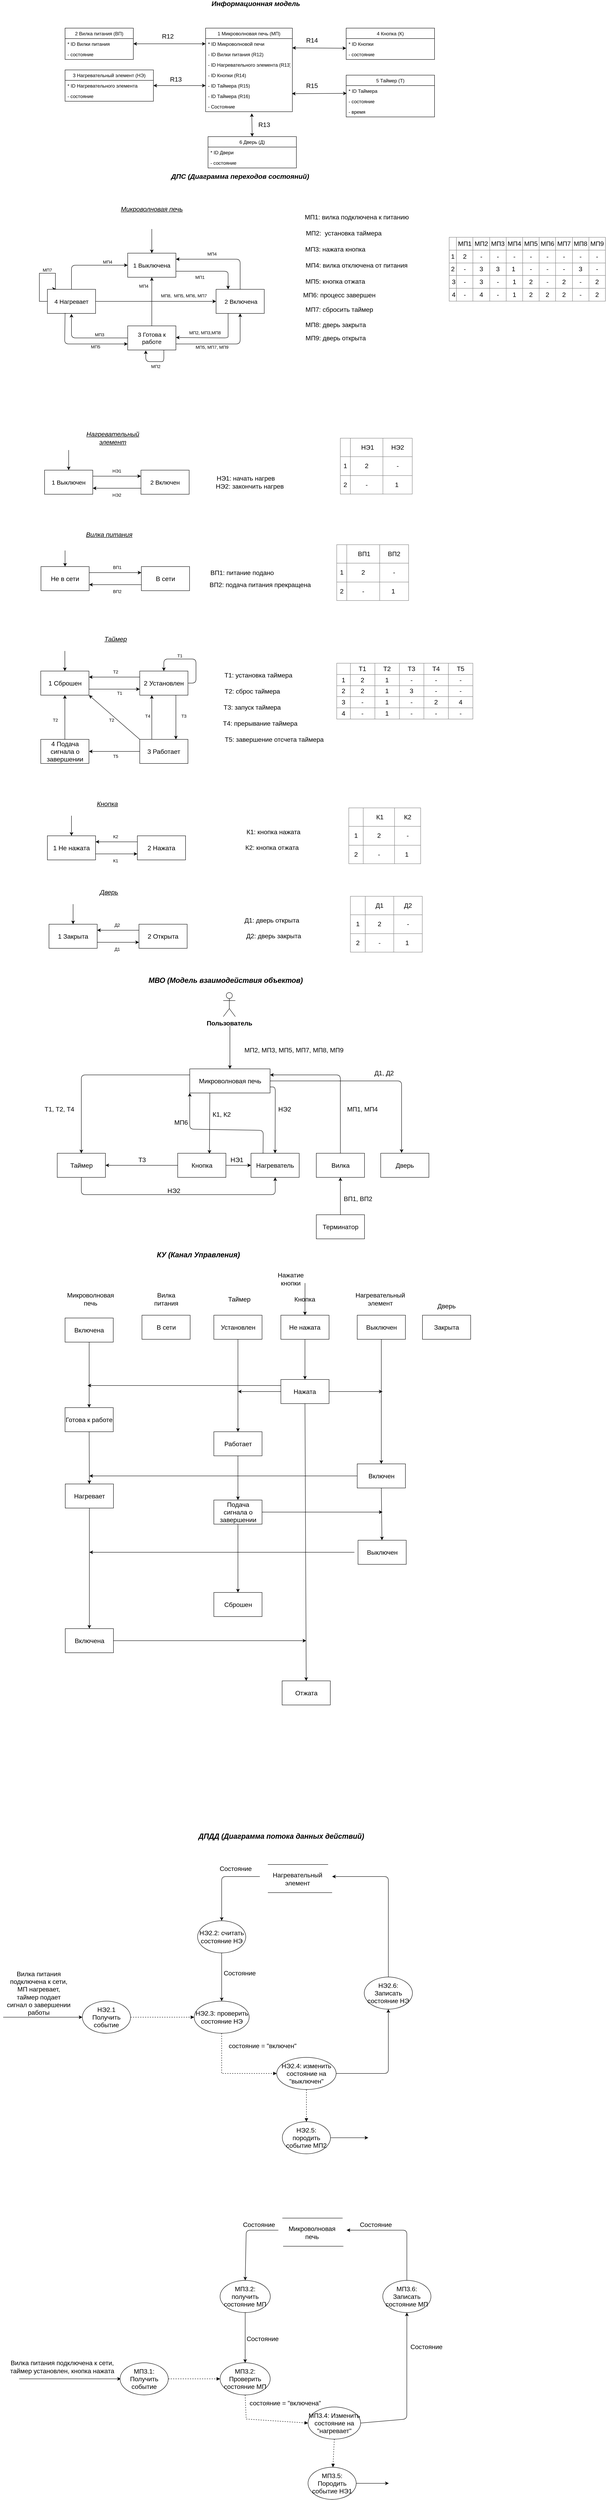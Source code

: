 <mxfile version="13.0.3" type="device"><diagram id="MnQhzi6KtRhFSVR_IORk" name="Page-1"><mxGraphModel dx="2249" dy="774" grid="1" gridSize="10" guides="1" tooltips="1" connect="1" arrows="1" fold="1" page="1" pageScale="1" pageWidth="827" pageHeight="1169" math="0" shadow="0"><root><mxCell id="0"/><mxCell id="1" parent="0"/><mxCell id="9UoL6SCJdmFrJ-ymYf9m-1" value="Информационная модель" style="text;html=1;strokeColor=none;fillColor=none;align=center;verticalAlign=middle;whiteSpace=wrap;rounded=0;fontStyle=3;fontSize=17;" parent="1" vertex="1"><mxGeometry x="454" y="160" width="270" height="20" as="geometry"/></mxCell><mxCell id="9UoL6SCJdmFrJ-ymYf9m-37" value="" style="endArrow=classic;startArrow=classic;html=1;fontSize=15;entryX=0;entryY=0.5;entryDx=0;entryDy=0;" parent="1" source="9UoL6SCJdmFrJ-ymYf9m-13" target="9UoL6SCJdmFrJ-ymYf9m-4" edge="1"><mxGeometry width="50" height="50" relative="1" as="geometry"><mxPoint x="284" y="319" as="sourcePoint"/><mxPoint x="354.711" y="269" as="targetPoint"/></mxGeometry></mxCell><mxCell id="9UoL6SCJdmFrJ-ymYf9m-38" value="" style="endArrow=classic;startArrow=classic;html=1;fontSize=15;entryX=0;entryY=0.5;entryDx=0;entryDy=0;" parent="1" source="9UoL6SCJdmFrJ-ymYf9m-17" target="9UoL6SCJdmFrJ-ymYf9m-31" edge="1"><mxGeometry width="50" height="50" relative="1" as="geometry"><mxPoint x="334" y="419" as="sourcePoint"/><mxPoint x="454" y="369" as="targetPoint"/></mxGeometry></mxCell><mxCell id="9UoL6SCJdmFrJ-ymYf9m-40" value="" style="endArrow=classic;startArrow=classic;html=1;fontSize=15;exitX=0.999;exitY=-0.108;exitDx=0;exitDy=0;exitPerimeter=0;" parent="1" source="9UoL6SCJdmFrJ-ymYf9m-5" edge="1"><mxGeometry width="50" height="50" relative="1" as="geometry"><mxPoint x="804" y="320" as="sourcePoint"/><mxPoint x="814" y="280" as="targetPoint"/></mxGeometry></mxCell><mxCell id="9UoL6SCJdmFrJ-ymYf9m-41" value="" style="endArrow=classic;startArrow=classic;html=1;fontSize=15;entryX=0.006;entryY=0.745;entryDx=0;entryDy=0;entryPerimeter=0;exitX=0.995;exitY=0.269;exitDx=0;exitDy=0;exitPerimeter=0;" parent="1" target="9UoL6SCJdmFrJ-ymYf9m-34" edge="1" source="ziCtidKUzK8pRecPyIeO-28"><mxGeometry width="50" height="50" relative="1" as="geometry"><mxPoint x="665" y="388.99" as="sourcePoint"/><mxPoint x="814" y="400" as="targetPoint"/><Array as="points"/></mxGeometry></mxCell><mxCell id="9UoL6SCJdmFrJ-ymYf9m-45" value="ДПС (Диаграмма переходов состояний)" style="text;html=1;strokeColor=none;fillColor=none;align=center;verticalAlign=middle;whiteSpace=wrap;rounded=0;fontSize=17;fontStyle=3" parent="1" vertex="1"><mxGeometry x="370" y="590" width="360" height="20" as="geometry"/></mxCell><mxCell id="9UoL6SCJdmFrJ-ymYf9m-46" value="Микроволновая печь&lt;br style=&quot;font-size: 16px;&quot;&gt;" style="text;html=1;strokeColor=none;fillColor=none;align=center;verticalAlign=middle;whiteSpace=wrap;rounded=0;fontSize=16;fontStyle=6" parent="1" vertex="1"><mxGeometry x="240" y="670" width="180" height="20" as="geometry"/></mxCell><mxCell id="9UoL6SCJdmFrJ-ymYf9m-48" value="" style="endArrow=classic;html=1;fontSize=15;" parent="1" edge="1"><mxGeometry width="50" height="50" relative="1" as="geometry"><mxPoint x="330" y="730" as="sourcePoint"/><mxPoint x="330" y="790" as="targetPoint"/></mxGeometry></mxCell><mxCell id="9UoL6SCJdmFrJ-ymYf9m-70" value="&lt;font style=&quot;font-size: 15px&quot;&gt;1 Выключена&lt;/font&gt;" style="rounded=0;whiteSpace=wrap;html=1;fontSize=11;" parent="1" vertex="1"><mxGeometry x="270" y="790" width="120" height="60" as="geometry"/></mxCell><mxCell id="9UoL6SCJdmFrJ-ymYf9m-71" value="&lt;font style=&quot;font-size: 15px&quot;&gt;&amp;nbsp;2 Включена&lt;/font&gt;" style="rounded=0;whiteSpace=wrap;html=1;fontSize=11;" parent="1" vertex="1"><mxGeometry x="490" y="880" width="120" height="60" as="geometry"/></mxCell><mxCell id="9UoL6SCJdmFrJ-ymYf9m-73" value="&lt;font style=&quot;font-size: 15px&quot;&gt;3 Готова к работе&lt;/font&gt;" style="rounded=0;whiteSpace=wrap;html=1;fontSize=11;" parent="1" vertex="1"><mxGeometry x="270" y="971" width="120" height="60" as="geometry"/></mxCell><mxCell id="ziCtidKUzK8pRecPyIeO-47" style="edgeStyle=orthogonalEdgeStyle;rounded=0;orthogonalLoop=1;jettySize=auto;html=1;exitX=0;exitY=0.5;exitDx=0;exitDy=0;fontSize=16;entryX=0.175;entryY=-0.017;entryDx=0;entryDy=0;entryPerimeter=0;" edge="1" parent="1" source="9UoL6SCJdmFrJ-ymYf9m-74" target="9UoL6SCJdmFrJ-ymYf9m-74"><mxGeometry relative="1" as="geometry"><mxPoint x="90" y="860" as="targetPoint"/><Array as="points"><mxPoint x="50" y="910"/><mxPoint x="50" y="840"/><mxPoint x="90" y="840"/></Array></mxGeometry></mxCell><mxCell id="9UoL6SCJdmFrJ-ymYf9m-74" value="&lt;font style=&quot;font-size: 15px&quot;&gt;4 Нагревает&lt;/font&gt;" style="rounded=0;whiteSpace=wrap;html=1;fontSize=11;" parent="1" vertex="1"><mxGeometry x="70" y="880" width="120" height="60" as="geometry"/></mxCell><mxCell id="9UoL6SCJdmFrJ-ymYf9m-75" value="" style="endArrow=classic;html=1;fontSize=11;exitX=1;exitY=0.75;exitDx=0;exitDy=0;entryX=0.25;entryY=0;entryDx=0;entryDy=0;" parent="1" source="9UoL6SCJdmFrJ-ymYf9m-70" target="9UoL6SCJdmFrJ-ymYf9m-71" edge="1"><mxGeometry width="50" height="50" relative="1" as="geometry"><mxPoint x="520" y="750" as="sourcePoint"/><mxPoint x="540" y="870" as="targetPoint"/><Array as="points"><mxPoint x="470" y="835"/><mxPoint x="520" y="835"/><mxPoint x="520" y="850"/></Array></mxGeometry></mxCell><mxCell id="9UoL6SCJdmFrJ-ymYf9m-76" value="МП1" style="text;html=1;strokeColor=none;fillColor=none;align=center;verticalAlign=middle;whiteSpace=wrap;rounded=0;fontSize=11;" parent="1" vertex="1"><mxGeometry x="430" y="840" width="40" height="20" as="geometry"/></mxCell><mxCell id="9UoL6SCJdmFrJ-ymYf9m-77" value="&lt;font style=&quot;font-size: 16px;&quot;&gt;МП1: вилка подключена к питанию&lt;/font&gt;" style="text;html=1;strokeColor=none;fillColor=none;align=center;verticalAlign=middle;whiteSpace=wrap;rounded=0;fontSize=16;" parent="1" vertex="1"><mxGeometry x="593.5" y="690" width="493" height="20" as="geometry"/></mxCell><mxCell id="KIlNnmCHR7Owtq-UX63a-2" value="" style="endArrow=classic;html=1;fontSize=16;exitX=0.25;exitY=1;exitDx=0;exitDy=0;entryX=1;entryY=0.483;entryDx=0;entryDy=0;entryPerimeter=0;" parent="1" source="9UoL6SCJdmFrJ-ymYf9m-71" target="9UoL6SCJdmFrJ-ymYf9m-73" edge="1"><mxGeometry width="50" height="50" relative="1" as="geometry"><mxPoint x="550" y="941" as="sourcePoint"/><mxPoint x="590" y="941" as="targetPoint"/><Array as="points"><mxPoint x="520" y="986"/><mxPoint x="520" y="1001"/></Array></mxGeometry></mxCell><mxCell id="KIlNnmCHR7Owtq-UX63a-3" value="МП2, МП3,МП8" style="text;html=1;strokeColor=none;fillColor=none;align=center;verticalAlign=middle;whiteSpace=wrap;rounded=0;fontSize=11;" parent="1" vertex="1"><mxGeometry x="415" y="978" width="95" height="20" as="geometry"/></mxCell><mxCell id="KIlNnmCHR7Owtq-UX63a-4" value="МП2:&amp;nbsp; установка таймера" style="text;html=1;strokeColor=none;fillColor=none;align=center;verticalAlign=middle;whiteSpace=wrap;rounded=0;fontSize=16;" parent="1" vertex="1"><mxGeometry x="682.5" y="730" width="250" height="20" as="geometry"/></mxCell><mxCell id="KIlNnmCHR7Owtq-UX63a-5" value="" style="endArrow=classic;html=1;fontSize=16;exitX=0;exitY=0.5;exitDx=0;exitDy=0;entryX=0.5;entryY=1;entryDx=0;entryDy=0;" parent="1" source="9UoL6SCJdmFrJ-ymYf9m-73" edge="1"><mxGeometry width="50" height="50" relative="1" as="geometry"><mxPoint x="620" y="851" as="sourcePoint"/><mxPoint x="130" y="941" as="targetPoint"/><Array as="points"><mxPoint x="130" y="1001"/></Array></mxGeometry></mxCell><mxCell id="KIlNnmCHR7Owtq-UX63a-6" value="&lt;font style=&quot;font-size: 11px&quot;&gt;МП3&lt;/font&gt;" style="text;html=1;strokeColor=none;fillColor=none;align=center;verticalAlign=middle;whiteSpace=wrap;rounded=0;fontSize=16;" parent="1" vertex="1"><mxGeometry x="180" y="981" width="40" height="20" as="geometry"/></mxCell><mxCell id="KIlNnmCHR7Owtq-UX63a-7" value="МП3: нажата кнопка" style="text;html=1;strokeColor=none;fillColor=none;align=center;verticalAlign=middle;whiteSpace=wrap;rounded=0;fontSize=16;" parent="1" vertex="1"><mxGeometry x="627" y="770" width="320" height="20" as="geometry"/></mxCell><mxCell id="KIlNnmCHR7Owtq-UX63a-8" value="" style="endArrow=classic;html=1;fontSize=16;exitX=0.5;exitY=0;exitDx=0;exitDy=0;entryX=0;entryY=0.5;entryDx=0;entryDy=0;" parent="1" source="9UoL6SCJdmFrJ-ymYf9m-74" target="9UoL6SCJdmFrJ-ymYf9m-70" edge="1"><mxGeometry width="50" height="50" relative="1" as="geometry"><mxPoint x="580" y="770" as="sourcePoint"/><mxPoint x="630" y="720" as="targetPoint"/><Array as="points"><mxPoint x="130" y="860"/><mxPoint x="130" y="820"/></Array></mxGeometry></mxCell><mxCell id="KIlNnmCHR7Owtq-UX63a-9" value="&lt;font style=&quot;font-size: 11px&quot;&gt;МП4&lt;/font&gt;" style="text;html=1;strokeColor=none;fillColor=none;align=center;verticalAlign=middle;whiteSpace=wrap;rounded=0;fontSize=16;" parent="1" vertex="1"><mxGeometry x="200" y="800" width="40" height="20" as="geometry"/></mxCell><mxCell id="KIlNnmCHR7Owtq-UX63a-10" value="МП4: вилка отключена от питания" style="text;html=1;strokeColor=none;fillColor=none;align=center;verticalAlign=middle;whiteSpace=wrap;rounded=0;fontSize=16;" parent="1" vertex="1"><mxGeometry x="705" y="810" width="270" height="20" as="geometry"/></mxCell><mxCell id="KIlNnmCHR7Owtq-UX63a-12" value="" style="endArrow=classic;html=1;fontSize=16;entryX=0;entryY=0.5;entryDx=0;entryDy=0;" parent="1" target="9UoL6SCJdmFrJ-ymYf9m-71" edge="1"><mxGeometry width="50" height="50" relative="1" as="geometry"><mxPoint x="190" y="910" as="sourcePoint"/><mxPoint x="630" y="720" as="targetPoint"/><Array as="points"><mxPoint x="190" y="910"/></Array></mxGeometry></mxCell><mxCell id="KIlNnmCHR7Owtq-UX63a-13" value="&lt;font style=&quot;font-size: 11px&quot;&gt;МП8,&amp;nbsp; МП5, МП6, МП7&lt;/font&gt;" style="text;html=1;strokeColor=none;fillColor=none;align=center;verticalAlign=middle;whiteSpace=wrap;rounded=0;fontSize=16;" parent="1" vertex="1"><mxGeometry x="345" y="884" width="130" height="20" as="geometry"/></mxCell><mxCell id="KIlNnmCHR7Owtq-UX63a-26" value="МП5: кнопка отжата" style="text;html=1;strokeColor=none;fillColor=none;align=center;verticalAlign=middle;whiteSpace=wrap;rounded=0;fontSize=16;" parent="1" vertex="1"><mxGeometry x="667" y="850" width="240" height="20" as="geometry"/></mxCell><mxCell id="KIlNnmCHR7Owtq-UX63a-30" value="" style="endArrow=classic;html=1;fontSize=16;exitX=0.5;exitY=0;exitDx=0;exitDy=0;entryX=1;entryY=0.25;entryDx=0;entryDy=0;" parent="1" source="9UoL6SCJdmFrJ-ymYf9m-71" target="9UoL6SCJdmFrJ-ymYf9m-70" edge="1"><mxGeometry width="50" height="50" relative="1" as="geometry"><mxPoint x="550" y="800" as="sourcePoint"/><mxPoint x="600" y="750" as="targetPoint"/><Array as="points"><mxPoint x="550" y="805"/></Array></mxGeometry></mxCell><mxCell id="KIlNnmCHR7Owtq-UX63a-31" value="&lt;font style=&quot;font-size: 11px&quot;&gt;МП4&lt;/font&gt;" style="text;html=1;strokeColor=none;fillColor=none;align=center;verticalAlign=middle;whiteSpace=wrap;rounded=0;fontSize=16;" parent="1" vertex="1"><mxGeometry x="460" y="780" width="40" height="20" as="geometry"/></mxCell><mxCell id="KIlNnmCHR7Owtq-UX63a-35" value="МП6: процесс завершен" style="text;html=1;strokeColor=none;fillColor=none;align=center;verticalAlign=middle;whiteSpace=wrap;rounded=0;fontSize=16;" parent="1" vertex="1"><mxGeometry x="676.88" y="884" width="240" height="20" as="geometry"/></mxCell><mxCell id="KIlNnmCHR7Owtq-UX63a-38" value="" style="endArrow=classic;html=1;fontSize=16;exitX=0.5;exitY=0;exitDx=0;exitDy=0;entryX=0.5;entryY=1;entryDx=0;entryDy=0;" parent="1" source="9UoL6SCJdmFrJ-ymYf9m-73" target="9UoL6SCJdmFrJ-ymYf9m-70" edge="1"><mxGeometry width="50" height="50" relative="1" as="geometry"><mxPoint x="550" y="800" as="sourcePoint"/><mxPoint x="600" y="750" as="targetPoint"/></mxGeometry></mxCell><mxCell id="KIlNnmCHR7Owtq-UX63a-39" value="&lt;font style=&quot;font-size: 11px&quot;&gt;МП4&lt;/font&gt;" style="text;html=1;strokeColor=none;fillColor=none;align=center;verticalAlign=middle;whiteSpace=wrap;rounded=0;fontSize=16;" parent="1" vertex="1"><mxGeometry x="290" y="860" width="40" height="20" as="geometry"/></mxCell><mxCell id="KIlNnmCHR7Owtq-UX63a-41" value="" style="endArrow=classic;html=1;fontSize=16;exitX=0.75;exitY=1;exitDx=0;exitDy=0;entryX=0.375;entryY=1.017;entryDx=0;entryDy=0;entryPerimeter=0;" parent="1" source="9UoL6SCJdmFrJ-ymYf9m-73" target="9UoL6SCJdmFrJ-ymYf9m-73" edge="1"><mxGeometry width="50" height="50" relative="1" as="geometry"><mxPoint x="550" y="800" as="sourcePoint"/><mxPoint x="600" y="750" as="targetPoint"/><Array as="points"><mxPoint x="360" y="1060"/><mxPoint x="350" y="1060"/><mxPoint x="315" y="1060"/></Array></mxGeometry></mxCell><mxCell id="9UoL6SCJdmFrJ-ymYf9m-2" value="1 Микроволновая печь (МП)" style="swimlane;fontStyle=0;childLayout=stackLayout;horizontal=1;startSize=26;fillColor=none;horizontalStack=0;resizeParent=1;resizeParentMax=0;resizeLast=0;collapsible=1;marginBottom=0;" parent="1" vertex="1"><mxGeometry x="464" y="230" width="216" height="208" as="geometry"/></mxCell><mxCell id="9UoL6SCJdmFrJ-ymYf9m-4" value="* ID Микроволновой печи&#10;" style="text;strokeColor=none;fillColor=none;align=left;verticalAlign=top;spacingLeft=4;spacingRight=4;overflow=hidden;rotatable=0;points=[[0,0.5],[1,0.5]];portConstraint=eastwest;" parent="9UoL6SCJdmFrJ-ymYf9m-2" vertex="1"><mxGeometry y="26" width="216" height="26" as="geometry"/></mxCell><mxCell id="9UoL6SCJdmFrJ-ymYf9m-5" value="- ID Вилки питания (R12)&#10;" style="text;strokeColor=none;fillColor=none;align=left;verticalAlign=top;spacingLeft=4;spacingRight=4;overflow=hidden;rotatable=0;points=[[0,0.5],[1,0.5]];portConstraint=eastwest;" parent="9UoL6SCJdmFrJ-ymYf9m-2" vertex="1"><mxGeometry y="52" width="216" height="26" as="geometry"/></mxCell><mxCell id="9UoL6SCJdmFrJ-ymYf9m-6" value="- ID Нагревательного элемента (R13)&#10;&#10;" style="text;strokeColor=none;fillColor=none;align=left;verticalAlign=top;spacingLeft=4;spacingRight=4;overflow=hidden;rotatable=0;points=[[0,0.5],[1,0.5]];portConstraint=eastwest;" parent="9UoL6SCJdmFrJ-ymYf9m-2" vertex="1"><mxGeometry y="78" width="216" height="26" as="geometry"/></mxCell><mxCell id="9UoL6SCJdmFrJ-ymYf9m-8" value="- ID Кнопки (R14)" style="text;strokeColor=none;fillColor=none;align=left;verticalAlign=top;spacingLeft=4;spacingRight=4;overflow=hidden;rotatable=0;points=[[0,0.5],[1,0.5]];portConstraint=eastwest;" parent="9UoL6SCJdmFrJ-ymYf9m-2" vertex="1"><mxGeometry y="104" width="216" height="26" as="geometry"/></mxCell><mxCell id="9UoL6SCJdmFrJ-ymYf9m-31" value="- ID Таймера (R15)&#10;" style="text;strokeColor=none;fillColor=none;align=left;verticalAlign=top;spacingLeft=4;spacingRight=4;overflow=hidden;rotatable=0;points=[[0,0.5],[1,0.5]];portConstraint=eastwest;" parent="9UoL6SCJdmFrJ-ymYf9m-2" vertex="1"><mxGeometry y="130" width="216" height="26" as="geometry"/></mxCell><mxCell id="ziCtidKUzK8pRecPyIeO-28" value="- ID Таймера (R16)&#10;" style="text;strokeColor=none;fillColor=none;align=left;verticalAlign=top;spacingLeft=4;spacingRight=4;overflow=hidden;rotatable=0;points=[[0,0.5],[1,0.5]];portConstraint=eastwest;" vertex="1" parent="9UoL6SCJdmFrJ-ymYf9m-2"><mxGeometry y="156" width="216" height="26" as="geometry"/></mxCell><mxCell id="9UoL6SCJdmFrJ-ymYf9m-10" value="- Состояние" style="text;strokeColor=none;fillColor=none;align=left;verticalAlign=top;spacingLeft=4;spacingRight=4;overflow=hidden;rotatable=0;points=[[0,0.5],[1,0.5]];portConstraint=eastwest;" parent="9UoL6SCJdmFrJ-ymYf9m-2" vertex="1"><mxGeometry y="182" width="216" height="26" as="geometry"/></mxCell><mxCell id="9UoL6SCJdmFrJ-ymYf9m-24" value="4 Кнопка (К)" style="swimlane;fontStyle=0;childLayout=stackLayout;horizontal=1;startSize=26;fillColor=none;horizontalStack=0;resizeParent=1;resizeParentMax=0;resizeLast=0;collapsible=1;marginBottom=0;" parent="1" vertex="1"><mxGeometry x="814" y="230" width="220" height="78" as="geometry"><mxRectangle x="70" y="300" width="150" height="26" as="alternateBounds"/></mxGeometry></mxCell><mxCell id="9UoL6SCJdmFrJ-ymYf9m-25" value="* ID Кнопки" style="text;strokeColor=none;fillColor=none;align=left;verticalAlign=top;spacingLeft=4;spacingRight=4;overflow=hidden;rotatable=0;points=[[0,0.5],[1,0.5]];portConstraint=eastwest;" parent="9UoL6SCJdmFrJ-ymYf9m-24" vertex="1"><mxGeometry y="26" width="220" height="26" as="geometry"/></mxCell><mxCell id="9UoL6SCJdmFrJ-ymYf9m-26" value="- состояние&#10;" style="text;strokeColor=none;fillColor=none;align=left;verticalAlign=top;spacingLeft=4;spacingRight=4;overflow=hidden;rotatable=0;points=[[0,0.5],[1,0.5]];portConstraint=eastwest;" parent="9UoL6SCJdmFrJ-ymYf9m-24" vertex="1"><mxGeometry y="52" width="220" height="26" as="geometry"/></mxCell><mxCell id="9UoL6SCJdmFrJ-ymYf9m-12" value="2 Вилка питания (ВП)" style="swimlane;fontStyle=0;childLayout=stackLayout;horizontal=1;startSize=26;fillColor=none;horizontalStack=0;resizeParent=1;resizeParentMax=0;resizeLast=0;collapsible=1;marginBottom=0;" parent="1" vertex="1"><mxGeometry x="114" y="230" width="170" height="78" as="geometry"><mxRectangle x="70" y="300" width="150" height="26" as="alternateBounds"/></mxGeometry></mxCell><mxCell id="9UoL6SCJdmFrJ-ymYf9m-13" value="* ID Вилки питания" style="text;strokeColor=none;fillColor=none;align=left;verticalAlign=top;spacingLeft=4;spacingRight=4;overflow=hidden;rotatable=0;points=[[0,0.5],[1,0.5]];portConstraint=eastwest;" parent="9UoL6SCJdmFrJ-ymYf9m-12" vertex="1"><mxGeometry y="26" width="170" height="26" as="geometry"/></mxCell><mxCell id="9UoL6SCJdmFrJ-ymYf9m-15" value="- состояние&#10;" style="text;strokeColor=none;fillColor=none;align=left;verticalAlign=top;spacingLeft=4;spacingRight=4;overflow=hidden;rotatable=0;points=[[0,0.5],[1,0.5]];portConstraint=eastwest;" parent="9UoL6SCJdmFrJ-ymYf9m-12" vertex="1"><mxGeometry y="52" width="170" height="26" as="geometry"/></mxCell><mxCell id="9UoL6SCJdmFrJ-ymYf9m-16" value="3 Нагревательный элемент (НЭ)" style="swimlane;fontStyle=0;childLayout=stackLayout;horizontal=1;startSize=26;fillColor=none;horizontalStack=0;resizeParent=1;resizeParentMax=0;resizeLast=0;collapsible=1;marginBottom=0;" parent="1" vertex="1"><mxGeometry x="114" y="334" width="220" height="78" as="geometry"><mxRectangle x="70" y="300" width="150" height="26" as="alternateBounds"/></mxGeometry></mxCell><mxCell id="9UoL6SCJdmFrJ-ymYf9m-17" value="* ID Нагревательного элемента&#10;" style="text;strokeColor=none;fillColor=none;align=left;verticalAlign=top;spacingLeft=4;spacingRight=4;overflow=hidden;rotatable=0;points=[[0,0.5],[1,0.5]];portConstraint=eastwest;" parent="9UoL6SCJdmFrJ-ymYf9m-16" vertex="1"><mxGeometry y="26" width="220" height="26" as="geometry"/></mxCell><mxCell id="9UoL6SCJdmFrJ-ymYf9m-18" value="- состояние&#10;" style="text;strokeColor=none;fillColor=none;align=left;verticalAlign=top;spacingLeft=4;spacingRight=4;overflow=hidden;rotatable=0;points=[[0,0.5],[1,0.5]];portConstraint=eastwest;" parent="9UoL6SCJdmFrJ-ymYf9m-16" vertex="1"><mxGeometry y="52" width="220" height="26" as="geometry"/></mxCell><mxCell id="9UoL6SCJdmFrJ-ymYf9m-33" value="5 Таймер (Т)" style="swimlane;fontStyle=0;childLayout=stackLayout;horizontal=1;startSize=26;fillColor=none;horizontalStack=0;resizeParent=1;resizeParentMax=0;resizeLast=0;collapsible=1;marginBottom=0;" parent="1" vertex="1"><mxGeometry x="814" y="347" width="220" height="104" as="geometry"><mxRectangle x="70" y="300" width="150" height="26" as="alternateBounds"/></mxGeometry></mxCell><mxCell id="9UoL6SCJdmFrJ-ymYf9m-34" value="* ID Таймера" style="text;strokeColor=none;fillColor=none;align=left;verticalAlign=top;spacingLeft=4;spacingRight=4;overflow=hidden;rotatable=0;points=[[0,0.5],[1,0.5]];portConstraint=eastwest;" parent="9UoL6SCJdmFrJ-ymYf9m-33" vertex="1"><mxGeometry y="26" width="220" height="26" as="geometry"/></mxCell><mxCell id="9UoL6SCJdmFrJ-ymYf9m-35" value="- состояние&#10;" style="text;strokeColor=none;fillColor=none;align=left;verticalAlign=top;spacingLeft=4;spacingRight=4;overflow=hidden;rotatable=0;points=[[0,0.5],[1,0.5]];portConstraint=eastwest;" parent="9UoL6SCJdmFrJ-ymYf9m-33" vertex="1"><mxGeometry y="52" width="220" height="26" as="geometry"/></mxCell><mxCell id="9UoL6SCJdmFrJ-ymYf9m-43" value="- время&#10;&#10;" style="text;strokeColor=none;fillColor=none;align=left;verticalAlign=top;spacingLeft=4;spacingRight=4;overflow=hidden;rotatable=0;points=[[0,0.5],[1,0.5]];portConstraint=eastwest;" parent="9UoL6SCJdmFrJ-ymYf9m-33" vertex="1"><mxGeometry y="78" width="220" height="26" as="geometry"/></mxCell><mxCell id="KIlNnmCHR7Owtq-UX63a-42" value="&lt;font style=&quot;font-size: 11px&quot;&gt;МП2&lt;/font&gt;" style="text;html=1;strokeColor=none;fillColor=none;align=center;verticalAlign=middle;whiteSpace=wrap;rounded=0;fontSize=16;" parent="1" vertex="1"><mxGeometry x="320" y="1060" width="40" height="20" as="geometry"/></mxCell><mxCell id="KIlNnmCHR7Owtq-UX63a-43" value="" style="endArrow=classic;html=1;fontSize=16;exitX=1;exitY=0.75;exitDx=0;exitDy=0;entryX=0.5;entryY=1;entryDx=0;entryDy=0;" parent="1" source="9UoL6SCJdmFrJ-ymYf9m-73" target="9UoL6SCJdmFrJ-ymYf9m-71" edge="1"><mxGeometry width="50" height="50" relative="1" as="geometry"><mxPoint x="550" y="800" as="sourcePoint"/><mxPoint x="600" y="750" as="targetPoint"/><Array as="points"><mxPoint x="550" y="1016"/></Array></mxGeometry></mxCell><mxCell id="KIlNnmCHR7Owtq-UX63a-45" value="&lt;font style=&quot;font-size: 11px&quot;&gt;МП5, МП7, МП9&lt;/font&gt;" style="text;html=1;strokeColor=none;fillColor=none;align=center;verticalAlign=middle;whiteSpace=wrap;rounded=0;fontSize=16;" parent="1" vertex="1"><mxGeometry x="430" y="1012" width="100" height="20" as="geometry"/></mxCell><mxCell id="KIlNnmCHR7Owtq-UX63a-47" value="" style="endArrow=classic;html=1;fontSize=16;exitX=0.367;exitY=0.983;exitDx=0;exitDy=0;exitPerimeter=0;entryX=0;entryY=0.75;entryDx=0;entryDy=0;" parent="1" source="9UoL6SCJdmFrJ-ymYf9m-74" target="9UoL6SCJdmFrJ-ymYf9m-73" edge="1"><mxGeometry width="50" height="50" relative="1" as="geometry"><mxPoint x="550" y="800" as="sourcePoint"/><mxPoint x="600" y="750" as="targetPoint"/><Array as="points"><mxPoint x="113" y="1016"/></Array></mxGeometry></mxCell><mxCell id="KIlNnmCHR7Owtq-UX63a-48" value="&lt;font style=&quot;font-size: 11px&quot;&gt;МП5&lt;/font&gt;" style="text;html=1;strokeColor=none;fillColor=none;align=center;verticalAlign=middle;whiteSpace=wrap;rounded=0;fontSize=16;" parent="1" vertex="1"><mxGeometry x="170" y="1011" width="40" height="20" as="geometry"/></mxCell><mxCell id="KIlNnmCHR7Owtq-UX63a-49" value="Нагревательный элемент&lt;br style=&quot;font-size: 16px;&quot;&gt;" style="text;html=1;strokeColor=none;fillColor=none;align=center;verticalAlign=middle;whiteSpace=wrap;rounded=0;fontSize=16;fontStyle=6" parent="1" vertex="1"><mxGeometry x="213" y="1240" width="40" height="20" as="geometry"/></mxCell><mxCell id="ziCtidKUzK8pRecPyIeO-25" value="6 Дверь (Д)" style="swimlane;fontStyle=0;childLayout=stackLayout;horizontal=1;startSize=26;fillColor=none;horizontalStack=0;resizeParent=1;resizeParentMax=0;resizeLast=0;collapsible=1;marginBottom=0;" vertex="1" parent="1"><mxGeometry x="470" y="500" width="220" height="78" as="geometry"><mxRectangle x="70" y="300" width="150" height="26" as="alternateBounds"/></mxGeometry></mxCell><mxCell id="ziCtidKUzK8pRecPyIeO-26" value="* ID Двери" style="text;strokeColor=none;fillColor=none;align=left;verticalAlign=top;spacingLeft=4;spacingRight=4;overflow=hidden;rotatable=0;points=[[0,0.5],[1,0.5]];portConstraint=eastwest;" vertex="1" parent="ziCtidKUzK8pRecPyIeO-25"><mxGeometry y="26" width="220" height="26" as="geometry"/></mxCell><mxCell id="ziCtidKUzK8pRecPyIeO-27" value="- состояние&#10;" style="text;strokeColor=none;fillColor=none;align=left;verticalAlign=top;spacingLeft=4;spacingRight=4;overflow=hidden;rotatable=0;points=[[0,0.5],[1,0.5]];portConstraint=eastwest;" vertex="1" parent="ziCtidKUzK8pRecPyIeO-25"><mxGeometry y="52" width="220" height="26" as="geometry"/></mxCell><mxCell id="KIlNnmCHR7Owtq-UX63a-52" value="1 Выключен" style="rounded=0;whiteSpace=wrap;html=1;fontSize=15;" parent="1" vertex="1"><mxGeometry x="63" y="1330" width="120" height="60" as="geometry"/></mxCell><mxCell id="KIlNnmCHR7Owtq-UX63a-53" value="2 Включен" style="rounded=0;whiteSpace=wrap;html=1;fontSize=15;" parent="1" vertex="1"><mxGeometry x="303" y="1330" width="120" height="60" as="geometry"/></mxCell><mxCell id="KIlNnmCHR7Owtq-UX63a-54" value="" style="endArrow=classic;html=1;fontSize=15;entryX=0.5;entryY=0;entryDx=0;entryDy=0;" parent="1" target="KIlNnmCHR7Owtq-UX63a-52" edge="1"><mxGeometry width="50" height="50" relative="1" as="geometry"><mxPoint x="123" y="1280" as="sourcePoint"/><mxPoint x="513" y="1330" as="targetPoint"/></mxGeometry></mxCell><mxCell id="KIlNnmCHR7Owtq-UX63a-55" value="" style="endArrow=classic;html=1;fontSize=15;exitX=1;exitY=0.25;exitDx=0;exitDy=0;entryX=0;entryY=0.25;entryDx=0;entryDy=0;" parent="1" source="KIlNnmCHR7Owtq-UX63a-52" target="KIlNnmCHR7Owtq-UX63a-53" edge="1"><mxGeometry width="50" height="50" relative="1" as="geometry"><mxPoint x="463" y="1380" as="sourcePoint"/><mxPoint x="513" y="1330" as="targetPoint"/></mxGeometry></mxCell><mxCell id="KIlNnmCHR7Owtq-UX63a-56" value="" style="endArrow=classic;html=1;fontSize=15;exitX=0;exitY=0.75;exitDx=0;exitDy=0;entryX=1;entryY=0.75;entryDx=0;entryDy=0;" parent="1" source="KIlNnmCHR7Owtq-UX63a-53" target="KIlNnmCHR7Owtq-UX63a-52" edge="1"><mxGeometry width="50" height="50" relative="1" as="geometry"><mxPoint x="463" y="1380" as="sourcePoint"/><mxPoint x="513" y="1330" as="targetPoint"/></mxGeometry></mxCell><mxCell id="KIlNnmCHR7Owtq-UX63a-57" value="НЭ1: начать нагрев" style="text;html=1;strokeColor=none;fillColor=none;align=center;verticalAlign=middle;whiteSpace=wrap;rounded=0;fontSize=16;" parent="1" vertex="1"><mxGeometry x="464" y="1340" width="200" height="20" as="geometry"/></mxCell><mxCell id="KIlNnmCHR7Owtq-UX63a-58" value="НЭ2: закончить нагрев" style="text;html=1;strokeColor=none;fillColor=none;align=center;verticalAlign=middle;whiteSpace=wrap;rounded=0;fontSize=16;" parent="1" vertex="1"><mxGeometry x="484" y="1360" width="180" height="20" as="geometry"/></mxCell><mxCell id="KIlNnmCHR7Owtq-UX63a-59" value="&lt;font style=&quot;font-size: 11px&quot;&gt;НЭ1&lt;/font&gt;" style="text;html=1;strokeColor=none;fillColor=none;align=center;verticalAlign=middle;whiteSpace=wrap;rounded=0;fontSize=16;" parent="1" vertex="1"><mxGeometry x="223" y="1320" width="40" height="20" as="geometry"/></mxCell><mxCell id="KIlNnmCHR7Owtq-UX63a-60" value="&lt;font style=&quot;font-size: 11px&quot;&gt;НЭ2&lt;/font&gt;" style="text;html=1;strokeColor=none;fillColor=none;align=center;verticalAlign=middle;whiteSpace=wrap;rounded=0;fontSize=16;" parent="1" vertex="1"><mxGeometry x="223" y="1380" width="40" height="20" as="geometry"/></mxCell><mxCell id="KIlNnmCHR7Owtq-UX63a-63" value="&lt;i&gt;&lt;u&gt;Вилка питания&lt;/u&gt;&lt;/i&gt;" style="text;html=1;strokeColor=none;fillColor=none;align=center;verticalAlign=middle;whiteSpace=wrap;rounded=0;fontSize=16;" parent="1" vertex="1"><mxGeometry x="149" y="1480" width="150" height="20" as="geometry"/></mxCell><mxCell id="KIlNnmCHR7Owtq-UX63a-64" value="Не в сети" style="rounded=0;whiteSpace=wrap;html=1;fontSize=16;" parent="1" vertex="1"><mxGeometry x="54" y="1570" width="120" height="60" as="geometry"/></mxCell><mxCell id="KIlNnmCHR7Owtq-UX63a-65" value="В сети" style="rounded=0;whiteSpace=wrap;html=1;fontSize=16;" parent="1" vertex="1"><mxGeometry x="304" y="1570" width="120" height="60" as="geometry"/></mxCell><mxCell id="KIlNnmCHR7Owtq-UX63a-66" value="" style="endArrow=classic;html=1;fontSize=16;entryX=0.5;entryY=0;entryDx=0;entryDy=0;" parent="1" target="KIlNnmCHR7Owtq-UX63a-64" edge="1"><mxGeometry width="50" height="50" relative="1" as="geometry"><mxPoint x="114" y="1530" as="sourcePoint"/><mxPoint x="514" y="1400" as="targetPoint"/></mxGeometry></mxCell><mxCell id="KIlNnmCHR7Owtq-UX63a-67" value="" style="endArrow=classic;html=1;fontSize=16;exitX=1;exitY=0.25;exitDx=0;exitDy=0;entryX=0;entryY=0.25;entryDx=0;entryDy=0;" parent="1" source="KIlNnmCHR7Owtq-UX63a-64" target="KIlNnmCHR7Owtq-UX63a-65" edge="1"><mxGeometry width="50" height="50" relative="1" as="geometry"><mxPoint x="464" y="1450" as="sourcePoint"/><mxPoint x="514" y="1400" as="targetPoint"/></mxGeometry></mxCell><mxCell id="KIlNnmCHR7Owtq-UX63a-68" value="" style="endArrow=classic;html=1;fontSize=16;exitX=0;exitY=0.75;exitDx=0;exitDy=0;entryX=1;entryY=0.75;entryDx=0;entryDy=0;" parent="1" source="KIlNnmCHR7Owtq-UX63a-65" target="KIlNnmCHR7Owtq-UX63a-64" edge="1"><mxGeometry width="50" height="50" relative="1" as="geometry"><mxPoint x="464" y="1450" as="sourcePoint"/><mxPoint x="514" y="1400" as="targetPoint"/></mxGeometry></mxCell><mxCell id="KIlNnmCHR7Owtq-UX63a-69" value="ВП1: питание подано" style="text;html=1;strokeColor=none;fillColor=none;align=center;verticalAlign=middle;whiteSpace=wrap;rounded=0;fontSize=16;" parent="1" vertex="1"><mxGeometry x="470" y="1575" width="170" height="20" as="geometry"/></mxCell><mxCell id="KIlNnmCHR7Owtq-UX63a-70" value="ВП2: подача питания прекращена" style="text;html=1;strokeColor=none;fillColor=none;align=center;verticalAlign=middle;whiteSpace=wrap;rounded=0;fontSize=16;" parent="1" vertex="1"><mxGeometry x="470" y="1605" width="260" height="20" as="geometry"/></mxCell><mxCell id="KIlNnmCHR7Owtq-UX63a-71" value="&lt;font style=&quot;font-size: 11px&quot;&gt;ВП1&lt;/font&gt;" style="text;html=1;strokeColor=none;fillColor=none;align=center;verticalAlign=middle;whiteSpace=wrap;rounded=0;fontSize=16;" parent="1" vertex="1"><mxGeometry x="224" y="1560" width="40" height="20" as="geometry"/></mxCell><mxCell id="KIlNnmCHR7Owtq-UX63a-72" value="&lt;font style=&quot;font-size: 11px&quot;&gt;ВП2&lt;/font&gt;" style="text;html=1;strokeColor=none;fillColor=none;align=center;verticalAlign=middle;whiteSpace=wrap;rounded=0;fontSize=16;" parent="1" vertex="1"><mxGeometry x="224" y="1620" width="40" height="20" as="geometry"/></mxCell><mxCell id="KIlNnmCHR7Owtq-UX63a-74" value="Таймер" style="text;html=1;strokeColor=none;fillColor=none;align=center;verticalAlign=middle;whiteSpace=wrap;rounded=0;fontSize=16;fontStyle=6" parent="1" vertex="1"><mxGeometry x="220" y="1740" width="40" height="20" as="geometry"/></mxCell><mxCell id="KIlNnmCHR7Owtq-UX63a-77" value="1 Сброшен" style="rounded=0;whiteSpace=wrap;html=1;fontSize=16;" parent="1" vertex="1"><mxGeometry x="53.5" y="1830" width="120" height="60" as="geometry"/></mxCell><mxCell id="KIlNnmCHR7Owtq-UX63a-78" value="2 Установлен" style="rounded=0;whiteSpace=wrap;html=1;fontSize=16;" parent="1" vertex="1"><mxGeometry x="300" y="1830" width="120" height="60" as="geometry"/></mxCell><mxCell id="KIlNnmCHR7Owtq-UX63a-79" value="3 Работает" style="rounded=0;whiteSpace=wrap;html=1;fontSize=16;" parent="1" vertex="1"><mxGeometry x="300" y="2000" width="120" height="60" as="geometry"/></mxCell><mxCell id="KIlNnmCHR7Owtq-UX63a-80" value="4 Подача сигнала о завершении" style="rounded=0;whiteSpace=wrap;html=1;fontSize=16;" parent="1" vertex="1"><mxGeometry x="53.5" y="2000" width="120" height="60" as="geometry"/></mxCell><mxCell id="KIlNnmCHR7Owtq-UX63a-81" value="" style="endArrow=classic;html=1;fontSize=16;entryX=0.5;entryY=0;entryDx=0;entryDy=0;" parent="1" target="KIlNnmCHR7Owtq-UX63a-77" edge="1"><mxGeometry width="50" height="50" relative="1" as="geometry"><mxPoint x="113.5" y="1780" as="sourcePoint"/><mxPoint x="-66.5" y="1880" as="targetPoint"/></mxGeometry></mxCell><mxCell id="KIlNnmCHR7Owtq-UX63a-82" value="" style="endArrow=classic;html=1;fontSize=16;exitX=1;exitY=0.75;exitDx=0;exitDy=0;entryX=0;entryY=0.75;entryDx=0;entryDy=0;" parent="1" source="KIlNnmCHR7Owtq-UX63a-77" target="KIlNnmCHR7Owtq-UX63a-78" edge="1"><mxGeometry width="50" height="50" relative="1" as="geometry"><mxPoint x="-116.5" y="1930" as="sourcePoint"/><mxPoint x="-66.5" y="1880" as="targetPoint"/></mxGeometry></mxCell><mxCell id="KIlNnmCHR7Owtq-UX63a-85" value="Т1: установка таймера" style="text;html=1;strokeColor=none;fillColor=none;align=center;verticalAlign=middle;whiteSpace=wrap;rounded=0;fontSize=16;" parent="1" vertex="1"><mxGeometry x="507.5" y="1830" width="175" height="20" as="geometry"/></mxCell><mxCell id="KIlNnmCHR7Owtq-UX63a-86" value="" style="endArrow=classic;html=1;fontSize=16;entryX=0.75;entryY=0;entryDx=0;entryDy=0;exitX=0.75;exitY=1;exitDx=0;exitDy=0;" parent="1" source="KIlNnmCHR7Owtq-UX63a-78" target="KIlNnmCHR7Owtq-UX63a-79" edge="1"><mxGeometry width="50" height="50" relative="1" as="geometry"><mxPoint x="380" y="1930" as="sourcePoint"/><mxPoint x="720" y="1750" as="targetPoint"/></mxGeometry></mxCell><mxCell id="KIlNnmCHR7Owtq-UX63a-87" value="Т2: сброс таймера" style="text;html=1;strokeColor=none;fillColor=none;align=center;verticalAlign=middle;whiteSpace=wrap;rounded=0;fontSize=16;" parent="1" vertex="1"><mxGeometry x="507.5" y="1870" width="145" height="20" as="geometry"/></mxCell><mxCell id="KIlNnmCHR7Owtq-UX63a-88" value="Т3: запуск таймера" style="text;html=1;strokeColor=none;fillColor=none;align=center;verticalAlign=middle;whiteSpace=wrap;rounded=0;fontSize=16;" parent="1" vertex="1"><mxGeometry x="500" y="1910" width="160" height="20" as="geometry"/></mxCell><mxCell id="KIlNnmCHR7Owtq-UX63a-89" value="Т4: прерывание таймера" style="text;html=1;strokeColor=none;fillColor=none;align=center;verticalAlign=middle;whiteSpace=wrap;rounded=0;fontSize=16;" parent="1" vertex="1"><mxGeometry x="490" y="1950" width="220" height="20" as="geometry"/></mxCell><mxCell id="KIlNnmCHR7Owtq-UX63a-90" value="Т5: завершение отсчета таймера" style="text;html=1;strokeColor=none;fillColor=none;align=center;verticalAlign=middle;whiteSpace=wrap;rounded=0;fontSize=16;" parent="1" vertex="1"><mxGeometry x="490" y="1990" width="290" height="20" as="geometry"/></mxCell><mxCell id="KIlNnmCHR7Owtq-UX63a-91" value="" style="endArrow=classic;html=1;fontSize=16;exitX=1;exitY=0.5;exitDx=0;exitDy=0;entryX=0.5;entryY=0;entryDx=0;entryDy=0;" parent="1" source="KIlNnmCHR7Owtq-UX63a-78" target="KIlNnmCHR7Owtq-UX63a-78" edge="1"><mxGeometry width="50" height="50" relative="1" as="geometry"><mxPoint x="670" y="1800" as="sourcePoint"/><mxPoint x="720" y="1750" as="targetPoint"/><Array as="points"><mxPoint x="440" y="1860"/><mxPoint x="440" y="1800"/><mxPoint x="360" y="1800"/></Array></mxGeometry></mxCell><mxCell id="KIlNnmCHR7Owtq-UX63a-92" value="" style="endArrow=classic;html=1;fontSize=16;exitX=0;exitY=0;exitDx=0;exitDy=0;entryX=1;entryY=1;entryDx=0;entryDy=0;" parent="1" source="KIlNnmCHR7Owtq-UX63a-79" target="KIlNnmCHR7Owtq-UX63a-77" edge="1"><mxGeometry width="50" height="50" relative="1" as="geometry"><mxPoint x="670" y="1800" as="sourcePoint"/><mxPoint x="720" y="1750" as="targetPoint"/></mxGeometry></mxCell><mxCell id="KIlNnmCHR7Owtq-UX63a-93" value="" style="endArrow=classic;html=1;fontSize=16;exitX=0;exitY=0.5;exitDx=0;exitDy=0;entryX=1;entryY=0.5;entryDx=0;entryDy=0;" parent="1" source="KIlNnmCHR7Owtq-UX63a-79" target="KIlNnmCHR7Owtq-UX63a-80" edge="1"><mxGeometry width="50" height="50" relative="1" as="geometry"><mxPoint x="670" y="1800" as="sourcePoint"/><mxPoint x="720" y="1750" as="targetPoint"/></mxGeometry></mxCell><mxCell id="KIlNnmCHR7Owtq-UX63a-94" value="" style="endArrow=classic;html=1;fontSize=16;exitX=0.5;exitY=0;exitDx=0;exitDy=0;entryX=0.5;entryY=1;entryDx=0;entryDy=0;" parent="1" source="KIlNnmCHR7Owtq-UX63a-80" target="KIlNnmCHR7Owtq-UX63a-77" edge="1"><mxGeometry width="50" height="50" relative="1" as="geometry"><mxPoint x="670" y="1800" as="sourcePoint"/><mxPoint x="720" y="1750" as="targetPoint"/></mxGeometry></mxCell><mxCell id="KIlNnmCHR7Owtq-UX63a-95" value="" style="endArrow=classic;html=1;fontSize=16;entryX=0.25;entryY=1;entryDx=0;entryDy=0;exitX=0.25;exitY=0;exitDx=0;exitDy=0;" parent="1" source="KIlNnmCHR7Owtq-UX63a-79" target="KIlNnmCHR7Owtq-UX63a-78" edge="1"><mxGeometry width="50" height="50" relative="1" as="geometry"><mxPoint x="335" y="2001" as="sourcePoint"/><mxPoint x="330" y="1940" as="targetPoint"/></mxGeometry></mxCell><mxCell id="KIlNnmCHR7Owtq-UX63a-96" value="" style="endArrow=classic;html=1;fontSize=16;exitX=0;exitY=0.25;exitDx=0;exitDy=0;entryX=1;entryY=0.25;entryDx=0;entryDy=0;" parent="1" source="KIlNnmCHR7Owtq-UX63a-78" target="KIlNnmCHR7Owtq-UX63a-77" edge="1"><mxGeometry width="50" height="50" relative="1" as="geometry"><mxPoint x="670" y="1800" as="sourcePoint"/><mxPoint x="720" y="1750" as="targetPoint"/></mxGeometry></mxCell><mxCell id="KIlNnmCHR7Owtq-UX63a-97" value="&lt;font style=&quot;font-size: 11px&quot;&gt;T1&lt;/font&gt;" style="text;html=1;strokeColor=none;fillColor=none;align=center;verticalAlign=middle;whiteSpace=wrap;rounded=0;fontSize=16;" parent="1" vertex="1"><mxGeometry x="380" y="1780" width="40" height="20" as="geometry"/></mxCell><mxCell id="KIlNnmCHR7Owtq-UX63a-98" value="&lt;font style=&quot;font-size: 11px&quot;&gt;T1&lt;/font&gt;" style="text;html=1;strokeColor=none;fillColor=none;align=center;verticalAlign=middle;whiteSpace=wrap;rounded=0;fontSize=16;" parent="1" vertex="1"><mxGeometry x="230" y="1873" width="40" height="20" as="geometry"/></mxCell><mxCell id="KIlNnmCHR7Owtq-UX63a-100" value="&lt;font style=&quot;font-size: 11px&quot;&gt;Т2&lt;/font&gt;" style="text;html=1;strokeColor=none;fillColor=none;align=center;verticalAlign=middle;whiteSpace=wrap;rounded=0;fontSize=16;" parent="1" vertex="1"><mxGeometry x="210" y="1940" width="40" height="20" as="geometry"/></mxCell><mxCell id="KIlNnmCHR7Owtq-UX63a-101" value="&lt;font style=&quot;font-size: 11px&quot;&gt;Т2&lt;/font&gt;" style="text;html=1;strokeColor=none;fillColor=none;align=center;verticalAlign=middle;whiteSpace=wrap;rounded=0;fontSize=16;" parent="1" vertex="1"><mxGeometry x="70" y="1940" width="40" height="20" as="geometry"/></mxCell><mxCell id="KIlNnmCHR7Owtq-UX63a-102" value="&lt;font style=&quot;font-size: 11px&quot;&gt;Т3&lt;/font&gt;" style="text;html=1;strokeColor=none;fillColor=none;align=center;verticalAlign=middle;whiteSpace=wrap;rounded=0;fontSize=16;" parent="1" vertex="1"><mxGeometry x="390" y="1930" width="40" height="20" as="geometry"/></mxCell><mxCell id="KIlNnmCHR7Owtq-UX63a-104" value="&lt;font style=&quot;font-size: 11px&quot;&gt;Т4&lt;/font&gt;" style="text;html=1;strokeColor=none;fillColor=none;align=center;verticalAlign=middle;whiteSpace=wrap;rounded=0;fontSize=16;" parent="1" vertex="1"><mxGeometry x="300" y="1930" width="40" height="20" as="geometry"/></mxCell><mxCell id="KIlNnmCHR7Owtq-UX63a-105" value="&lt;font style=&quot;font-size: 11px&quot;&gt;Т5&lt;/font&gt;" style="text;html=1;strokeColor=none;fillColor=none;align=center;verticalAlign=middle;whiteSpace=wrap;rounded=0;fontSize=16;" parent="1" vertex="1"><mxGeometry x="220" y="2030" width="40" height="20" as="geometry"/></mxCell><mxCell id="_zVx1NEJr1Ehgn_qK9Qm-1" value="&lt;font style=&quot;font-size: 16px&quot;&gt;&lt;i&gt;&lt;u&gt;Кнопка&lt;/u&gt;&lt;/i&gt;&lt;/font&gt;" style="text;html=1;strokeColor=none;fillColor=none;align=center;verticalAlign=middle;whiteSpace=wrap;rounded=0;" parent="1" vertex="1"><mxGeometry x="149" y="2150" width="141" height="20" as="geometry"/></mxCell><mxCell id="_zVx1NEJr1Ehgn_qK9Qm-2" value="&lt;font style=&quot;font-size: 16px&quot;&gt;1 Не нажата&lt;/font&gt;" style="rounded=0;whiteSpace=wrap;html=1;" parent="1" vertex="1"><mxGeometry x="70" y="2240" width="120" height="60" as="geometry"/></mxCell><mxCell id="_zVx1NEJr1Ehgn_qK9Qm-3" value="&lt;font style=&quot;font-size: 16px&quot;&gt;2 Нажата&lt;/font&gt;" style="rounded=0;whiteSpace=wrap;html=1;" parent="1" vertex="1"><mxGeometry x="294" y="2240" width="120" height="60" as="geometry"/></mxCell><mxCell id="_zVx1NEJr1Ehgn_qK9Qm-4" value="" style="endArrow=classic;html=1;entryX=0.5;entryY=0;entryDx=0;entryDy=0;" parent="1" target="_zVx1NEJr1Ehgn_qK9Qm-2" edge="1"><mxGeometry width="50" height="50" relative="1" as="geometry"><mxPoint x="130" y="2190" as="sourcePoint"/><mxPoint x="580" y="2060" as="targetPoint"/></mxGeometry></mxCell><mxCell id="_zVx1NEJr1Ehgn_qK9Qm-5" value="" style="endArrow=classic;html=1;exitX=1;exitY=0.75;exitDx=0;exitDy=0;entryX=0;entryY=0.75;entryDx=0;entryDy=0;" parent="1" source="_zVx1NEJr1Ehgn_qK9Qm-2" target="_zVx1NEJr1Ehgn_qK9Qm-3" edge="1"><mxGeometry width="50" height="50" relative="1" as="geometry"><mxPoint x="530" y="2110" as="sourcePoint"/><mxPoint x="580" y="2060" as="targetPoint"/></mxGeometry></mxCell><mxCell id="_zVx1NEJr1Ehgn_qK9Qm-6" value="" style="endArrow=classic;html=1;entryX=1;entryY=0.25;entryDx=0;entryDy=0;exitX=0;exitY=0.25;exitDx=0;exitDy=0;" parent="1" source="_zVx1NEJr1Ehgn_qK9Qm-3" target="_zVx1NEJr1Ehgn_qK9Qm-2" edge="1"><mxGeometry width="50" height="50" relative="1" as="geometry"><mxPoint x="294" y="2260" as="sourcePoint"/><mxPoint x="344" y="2210" as="targetPoint"/></mxGeometry></mxCell><mxCell id="_zVx1NEJr1Ehgn_qK9Qm-7" value="&lt;font style=&quot;font-size: 16px&quot;&gt;К1: кнопка нажата&lt;/font&gt;" style="text;html=1;strokeColor=none;fillColor=none;align=center;verticalAlign=middle;whiteSpace=wrap;rounded=0;" parent="1" vertex="1"><mxGeometry x="507.5" y="2220" width="250" height="20" as="geometry"/></mxCell><mxCell id="_zVx1NEJr1Ehgn_qK9Qm-9" value="&lt;font style=&quot;font-size: 16px&quot;&gt;К2: кнопка отжата&lt;/font&gt;" style="text;html=1;strokeColor=none;fillColor=none;align=center;verticalAlign=middle;whiteSpace=wrap;rounded=0;" parent="1" vertex="1"><mxGeometry x="517.5" y="2259" width="222.5" height="20" as="geometry"/></mxCell><mxCell id="_zVx1NEJr1Ehgn_qK9Qm-27" value="&lt;font size=&quot;1&quot;&gt;&lt;b&gt;&lt;i style=&quot;font-size: 18px&quot;&gt;МВО (Модель взаимодействия объектов)&lt;/i&gt;&lt;/b&gt;&lt;/font&gt;" style="text;html=1;strokeColor=none;fillColor=none;align=center;verticalAlign=middle;whiteSpace=wrap;rounded=0;" parent="1" vertex="1"><mxGeometry x="294" y="2590" width="440" height="20" as="geometry"/></mxCell><mxCell id="_zVx1NEJr1Ehgn_qK9Qm-28" value="&lt;font style=&quot;font-size: 16px&quot;&gt;&lt;b&gt;Пользователь&lt;/b&gt;&lt;/font&gt;" style="shape=umlActor;verticalLabelPosition=bottom;labelBackgroundColor=#ffffff;verticalAlign=top;html=1;outlineConnect=0;" parent="1" vertex="1"><mxGeometry x="508" y="2630" width="30" height="60" as="geometry"/></mxCell><mxCell id="_zVx1NEJr1Ehgn_qK9Qm-29" value="&lt;font style=&quot;font-size: 16px&quot;&gt;Микроволновая печь&lt;/font&gt;" style="rounded=0;whiteSpace=wrap;html=1;" parent="1" vertex="1"><mxGeometry x="424.5" y="2820" width="200" height="60" as="geometry"/></mxCell><mxCell id="_zVx1NEJr1Ehgn_qK9Qm-30" value="Таймер" style="rounded=0;whiteSpace=wrap;html=1;fontSize=16;" parent="1" vertex="1"><mxGeometry x="94.5" y="3030" width="120" height="60" as="geometry"/></mxCell><mxCell id="_zVx1NEJr1Ehgn_qK9Qm-32" value="Кнопка" style="rounded=0;whiteSpace=wrap;html=1;fontSize=16;" parent="1" vertex="1"><mxGeometry x="394.5" y="3030" width="120" height="60" as="geometry"/></mxCell><mxCell id="_zVx1NEJr1Ehgn_qK9Qm-34" value="Нагреватель" style="rounded=0;whiteSpace=wrap;html=1;fontSize=16;" parent="1" vertex="1"><mxGeometry x="577" y="3030" width="120" height="60" as="geometry"/></mxCell><mxCell id="_zVx1NEJr1Ehgn_qK9Qm-35" value="Вилка" style="rounded=0;whiteSpace=wrap;html=1;fontSize=16;" parent="1" vertex="1"><mxGeometry x="739.63" y="3030" width="120" height="60" as="geometry"/></mxCell><mxCell id="_zVx1NEJr1Ehgn_qK9Qm-37" value="" style="endArrow=classic;html=1;fontSize=16;exitX=1;exitY=0.75;exitDx=0;exitDy=0;entryX=0.5;entryY=0;entryDx=0;entryDy=0;" parent="1" source="_zVx1NEJr1Ehgn_qK9Qm-29" target="_zVx1NEJr1Ehgn_qK9Qm-34" edge="1"><mxGeometry width="50" height="50" relative="1" as="geometry"><mxPoint x="504.5" y="2920" as="sourcePoint"/><mxPoint x="554.5" y="2870" as="targetPoint"/><Array as="points"><mxPoint x="637.5" y="2865"/></Array></mxGeometry></mxCell><mxCell id="_zVx1NEJr1Ehgn_qK9Qm-38" value="" style="endArrow=classic;html=1;fontSize=16;exitX=0.5;exitY=0;exitDx=0;exitDy=0;entryX=1;entryY=0.25;entryDx=0;entryDy=0;" parent="1" source="_zVx1NEJr1Ehgn_qK9Qm-35" target="_zVx1NEJr1Ehgn_qK9Qm-29" edge="1"><mxGeometry width="50" height="50" relative="1" as="geometry"><mxPoint x="554.5" y="2870" as="sourcePoint"/><mxPoint x="504.5" y="2920" as="targetPoint"/><Array as="points"><mxPoint x="799.5" y="2835"/></Array></mxGeometry></mxCell><mxCell id="_zVx1NEJr1Ehgn_qK9Qm-43" value="" style="endArrow=classic;html=1;fontSize=16;exitX=0.25;exitY=1;exitDx=0;exitDy=0;entryX=0.658;entryY=0.017;entryDx=0;entryDy=0;entryPerimeter=0;" parent="1" source="_zVx1NEJr1Ehgn_qK9Qm-29" target="_zVx1NEJr1Ehgn_qK9Qm-32" edge="1"><mxGeometry width="50" height="50" relative="1" as="geometry"><mxPoint x="504.5" y="2920" as="sourcePoint"/><mxPoint x="554.5" y="2870" as="targetPoint"/></mxGeometry></mxCell><mxCell id="_zVx1NEJr1Ehgn_qK9Qm-45" value="" style="endArrow=classic;html=1;fontSize=16;exitX=0;exitY=0.25;exitDx=0;exitDy=0;entryX=0.5;entryY=0;entryDx=0;entryDy=0;" parent="1" source="_zVx1NEJr1Ehgn_qK9Qm-29" target="_zVx1NEJr1Ehgn_qK9Qm-30" edge="1"><mxGeometry width="50" height="50" relative="1" as="geometry"><mxPoint x="504.5" y="2920" as="sourcePoint"/><mxPoint x="554.5" y="2870" as="targetPoint"/><Array as="points"><mxPoint x="154.5" y="2835"/></Array></mxGeometry></mxCell><mxCell id="_zVx1NEJr1Ehgn_qK9Qm-46" value="" style="endArrow=classic;html=1;fontSize=16;" parent="1" target="_zVx1NEJr1Ehgn_qK9Qm-29" edge="1"><mxGeometry width="50" height="50" relative="1" as="geometry"><mxPoint x="524.5" y="2713" as="sourcePoint"/><mxPoint x="554.5" y="2870" as="targetPoint"/></mxGeometry></mxCell><mxCell id="_zVx1NEJr1Ehgn_qK9Qm-47" value="" style="endArrow=classic;html=1;fontSize=16;exitX=0.25;exitY=0;exitDx=0;exitDy=0;entryX=0;entryY=1;entryDx=0;entryDy=0;" parent="1" source="_zVx1NEJr1Ehgn_qK9Qm-34" target="_zVx1NEJr1Ehgn_qK9Qm-29" edge="1"><mxGeometry width="50" height="50" relative="1" as="geometry"><mxPoint x="224.5" y="3030" as="sourcePoint"/><mxPoint x="554.5" y="2870" as="targetPoint"/><Array as="points"><mxPoint x="607.5" y="2973"/><mxPoint x="424.5" y="2970"/></Array></mxGeometry></mxCell><mxCell id="_zVx1NEJr1Ehgn_qK9Qm-49" value="МП1, МП4" style="text;html=1;strokeColor=none;fillColor=none;align=center;verticalAlign=middle;whiteSpace=wrap;rounded=0;fontSize=16;" parent="1" vertex="1"><mxGeometry x="813.5" y="2910" width="81" height="20" as="geometry"/></mxCell><mxCell id="_zVx1NEJr1Ehgn_qK9Qm-50" value="НЭ2" style="text;html=1;strokeColor=none;fillColor=none;align=center;verticalAlign=middle;whiteSpace=wrap;rounded=0;fontSize=16;" parent="1" vertex="1"><mxGeometry x="616.13" y="2910" width="90.25" height="20" as="geometry"/></mxCell><mxCell id="_zVx1NEJr1Ehgn_qK9Qm-52" value="К1, К2" style="text;html=1;strokeColor=none;fillColor=none;align=center;verticalAlign=middle;whiteSpace=wrap;rounded=0;fontSize=16;" parent="1" vertex="1"><mxGeometry x="459.38" y="2923" width="90.25" height="20" as="geometry"/></mxCell><mxCell id="_zVx1NEJr1Ehgn_qK9Qm-54" value="МП2, МП3, МП5, МП7, МП8, МП9" style="text;html=1;strokeColor=none;fillColor=none;align=center;verticalAlign=middle;whiteSpace=wrap;rounded=0;fontSize=16;" parent="1" vertex="1"><mxGeometry x="530" y="2763" width="307.5" height="20" as="geometry"/></mxCell><mxCell id="_zVx1NEJr1Ehgn_qK9Qm-55" value="Т1, Т2, Т4" style="text;html=1;strokeColor=none;fillColor=none;align=center;verticalAlign=middle;whiteSpace=wrap;rounded=0;fontSize=16;" parent="1" vertex="1"><mxGeometry x="44.5" y="2910" width="110" height="20" as="geometry"/></mxCell><mxCell id="_zVx1NEJr1Ehgn_qK9Qm-56" value="МП6" style="text;html=1;strokeColor=none;fillColor=none;align=center;verticalAlign=middle;whiteSpace=wrap;rounded=0;fontSize=16;" parent="1" vertex="1"><mxGeometry x="360.5" y="2943" width="84" height="20" as="geometry"/></mxCell><mxCell id="_zVx1NEJr1Ehgn_qK9Qm-59" value="&lt;font style=&quot;font-size: 18px&quot;&gt;&lt;i&gt;&lt;b&gt;КУ (Канал Управления)&lt;/b&gt;&lt;/i&gt;&lt;/font&gt;" style="text;html=1;strokeColor=none;fillColor=none;align=center;verticalAlign=middle;whiteSpace=wrap;rounded=0;fontSize=16;" parent="1" vertex="1"><mxGeometry x="325.5" y="3273" width="240" height="20" as="geometry"/></mxCell><mxCell id="_zVx1NEJr1Ehgn_qK9Qm-110" value="&lt;table border=&quot;1&quot; width=&quot;100%&quot; style=&quot;width: 100% ; height: 100% ; border-collapse: collapse&quot;&gt;&lt;tbody&gt;&lt;tr&gt;&lt;td&gt;&lt;br&gt;&lt;/td&gt;&lt;td&gt;MП1&lt;/td&gt;&lt;td&gt;MП2&lt;/td&gt;&lt;td&gt;MП3&lt;/td&gt;&lt;td&gt;MП4&lt;/td&gt;&lt;td&gt;МП5&lt;/td&gt;&lt;td&gt;МП6&lt;/td&gt;&lt;td&gt;МП7&lt;/td&gt;&lt;td&gt;МП8&lt;/td&gt;&lt;td&gt;МП9&lt;/td&gt;&lt;/tr&gt;&lt;tr&gt;&lt;td&gt;1&lt;/td&gt;&lt;td&gt;2&lt;/td&gt;&lt;td&gt;-&lt;/td&gt;&lt;td&gt;-&lt;/td&gt;&lt;td&gt;-&lt;/td&gt;&lt;td&gt;-&lt;/td&gt;&lt;td&gt;-&lt;/td&gt;&lt;td&gt;-&lt;/td&gt;&lt;td&gt;-&lt;/td&gt;&lt;td&gt;-&lt;/td&gt;&lt;/tr&gt;&lt;tr&gt;&lt;td&gt;2&lt;/td&gt;&lt;td&gt;-&lt;/td&gt;&lt;td&gt;3&lt;/td&gt;&lt;td&gt;3&lt;/td&gt;&lt;td&gt;1&amp;nbsp;&lt;/td&gt;&lt;td&gt;-&lt;/td&gt;&lt;td&gt;-&lt;/td&gt;&lt;td&gt;-&lt;/td&gt;&lt;td&gt;3&lt;/td&gt;&lt;td&gt;-&lt;/td&gt;&lt;/tr&gt;&lt;tr&gt;&lt;td&gt;&amp;nbsp;3&lt;/td&gt;&lt;td&gt;-&lt;/td&gt;&lt;td&gt;3&lt;/td&gt;&lt;td&gt;-&lt;/td&gt;&lt;td&gt;1&lt;/td&gt;&lt;td&gt;2&lt;/td&gt;&lt;td&gt;-&lt;/td&gt;&lt;td&gt;2&lt;/td&gt;&lt;td&gt;-&lt;/td&gt;&lt;td&gt;2&lt;/td&gt;&lt;/tr&gt;&lt;tr&gt;&lt;td&gt;&amp;nbsp;4&lt;/td&gt;&lt;td&gt;-&lt;/td&gt;&lt;td&gt;4&lt;/td&gt;&lt;td&gt;-&lt;/td&gt;&lt;td&gt;1&lt;/td&gt;&lt;td&gt;2&lt;/td&gt;&lt;td&gt;2&lt;/td&gt;&lt;td&gt;2&lt;/td&gt;&lt;td&gt;-&lt;/td&gt;&lt;td&gt;2&lt;/td&gt;&lt;/tr&gt;&lt;/tbody&gt;&lt;/table&gt;" style="text;html=1;strokeColor=none;fillColor=none;overflow=fill;fontSize=16;align=center;" parent="1" vertex="1"><mxGeometry x="1070" y="750" width="390" height="160" as="geometry"/></mxCell><mxCell id="_zVx1NEJr1Ehgn_qK9Qm-119" value="&lt;table border=&quot;1&quot; width=&quot;100%&quot; style=&quot;width: 100% ; height: 100% ; border-collapse: collapse&quot;&gt;&lt;tbody&gt;&lt;tr&gt;&lt;td align=&quot;center&quot;&gt;&lt;/td&gt;&lt;td align=&quot;center&quot;&gt;&amp;nbsp;НЭ1&lt;/td&gt;&lt;td align=&quot;center&quot;&gt;НЭ2&lt;/td&gt;&lt;/tr&gt;&lt;tr&gt;&lt;td align=&quot;center&quot;&gt;1&lt;/td&gt;&lt;td align=&quot;center&quot;&gt;2&lt;/td&gt;&lt;td align=&quot;center&quot;&gt;-&lt;/td&gt;&lt;/tr&gt;&lt;tr&gt;&lt;td align=&quot;center&quot;&gt;2&lt;/td&gt;&lt;td align=&quot;center&quot;&gt;-&lt;/td&gt;&lt;td align=&quot;center&quot;&gt;1&amp;nbsp;&lt;/td&gt;&lt;/tr&gt;&lt;/tbody&gt;&lt;/table&gt;" style="text;html=1;strokeColor=none;fillColor=none;overflow=fill;fontSize=16;" parent="1" vertex="1"><mxGeometry x="799" y="1250" width="180" height="140" as="geometry"/></mxCell><mxCell id="_zVx1NEJr1Ehgn_qK9Qm-120" value="&lt;table border=&quot;1&quot; width=&quot;100%&quot; style=&quot;width: 100% ; height: 100% ; border-collapse: collapse&quot;&gt;&lt;tbody&gt;&lt;tr&gt;&lt;td align=&quot;center&quot;&gt;&lt;/td&gt;&lt;td align=&quot;center&quot;&gt;&amp;nbsp;ВП1&lt;/td&gt;&lt;td align=&quot;center&quot;&gt;ВП2&lt;/td&gt;&lt;/tr&gt;&lt;tr&gt;&lt;td align=&quot;center&quot;&gt;1&lt;/td&gt;&lt;td align=&quot;center&quot;&gt;2&lt;/td&gt;&lt;td align=&quot;center&quot;&gt;-&lt;/td&gt;&lt;/tr&gt;&lt;tr&gt;&lt;td align=&quot;center&quot;&gt;2&lt;/td&gt;&lt;td align=&quot;center&quot;&gt;-&lt;/td&gt;&lt;td align=&quot;center&quot;&gt;1&amp;nbsp;&lt;/td&gt;&lt;/tr&gt;&lt;/tbody&gt;&lt;/table&gt;" style="text;html=1;strokeColor=none;fillColor=none;overflow=fill;fontSize=16;" parent="1" vertex="1"><mxGeometry x="790" y="1515" width="180" height="140" as="geometry"/></mxCell><mxCell id="_zVx1NEJr1Ehgn_qK9Qm-121" value="&lt;table border=&quot;1&quot; width=&quot;100%&quot; style=&quot;width: 100% ; height: 100% ; border-collapse: collapse&quot;&gt;&lt;tbody&gt;&lt;tr&gt;&lt;td align=&quot;center&quot;&gt;&lt;/td&gt;&lt;td align=&quot;center&quot;&gt;&amp;nbsp;К1&lt;/td&gt;&lt;td align=&quot;center&quot;&gt;К2&lt;/td&gt;&lt;/tr&gt;&lt;tr&gt;&lt;td align=&quot;center&quot;&gt;1&lt;/td&gt;&lt;td align=&quot;center&quot;&gt;2&lt;/td&gt;&lt;td align=&quot;center&quot;&gt;-&lt;/td&gt;&lt;/tr&gt;&lt;tr&gt;&lt;td align=&quot;center&quot;&gt;2&lt;/td&gt;&lt;td align=&quot;center&quot;&gt;-&lt;/td&gt;&lt;td align=&quot;center&quot;&gt;1&amp;nbsp;&lt;/td&gt;&lt;/tr&gt;&lt;/tbody&gt;&lt;/table&gt;" style="text;html=1;strokeColor=none;fillColor=none;overflow=fill;fontSize=16;" parent="1" vertex="1"><mxGeometry x="820" y="2170" width="180" height="140" as="geometry"/></mxCell><mxCell id="_zVx1NEJr1Ehgn_qK9Qm-124" value="&lt;font style=&quot;font-size: 11px&quot;&gt;К1&lt;/font&gt;" style="text;html=1;strokeColor=none;fillColor=none;align=center;verticalAlign=middle;whiteSpace=wrap;rounded=0;fontSize=16;" parent="1" vertex="1"><mxGeometry x="220" y="2290" width="40" height="20" as="geometry"/></mxCell><mxCell id="_zVx1NEJr1Ehgn_qK9Qm-125" value="&lt;font style=&quot;font-size: 11px&quot;&gt;К2&lt;/font&gt;" style="text;html=1;strokeColor=none;fillColor=none;align=center;verticalAlign=middle;whiteSpace=wrap;rounded=0;fontSize=16;" parent="1" vertex="1"><mxGeometry x="220" y="2230" width="40" height="20" as="geometry"/></mxCell><mxCell id="_zVx1NEJr1Ehgn_qK9Qm-131" value="&lt;table border=&quot;1&quot; width=&quot;100%&quot; style=&quot;width: 100% ; height: 100% ; border-collapse: collapse&quot;&gt;&lt;tbody&gt;&lt;tr&gt;&lt;td&gt;&lt;/td&gt;&lt;td&gt;T1&lt;/td&gt;&lt;td&gt;T2&lt;/td&gt;&lt;td&gt;T3&lt;/td&gt;&lt;td&gt;T4&lt;/td&gt;&lt;td&gt;T5&lt;/td&gt;&lt;/tr&gt;&lt;tr&gt;&lt;td&gt;1&lt;/td&gt;&lt;td&gt;2&lt;/td&gt;&lt;td&gt;1&lt;/td&gt;&lt;td&gt;-&lt;/td&gt;&lt;td&gt;-&lt;/td&gt;&lt;td&gt;-&lt;/td&gt;&lt;/tr&gt;&lt;tr&gt;&lt;td&gt;2&lt;/td&gt;&lt;td&gt;2&lt;/td&gt;&lt;td&gt;1&lt;/td&gt;&lt;td&gt;3&lt;/td&gt;&lt;td&gt;-&lt;/td&gt;&lt;td&gt;-&lt;/td&gt;&lt;/tr&gt;&lt;tr&gt;&lt;td&gt;3&lt;/td&gt;&lt;td&gt;-&lt;/td&gt;&lt;td&gt;1&lt;/td&gt;&lt;td&gt;-&lt;/td&gt;&lt;td&gt;2&lt;/td&gt;&lt;td&gt;4&lt;/td&gt;&lt;/tr&gt;&lt;tr&gt;&lt;td&gt;4&lt;/td&gt;&lt;td&gt;-&lt;/td&gt;&lt;td&gt;1&lt;/td&gt;&lt;td&gt;-&lt;/td&gt;&lt;td&gt;-&lt;/td&gt;&lt;td&gt;-&lt;/td&gt;&lt;/tr&gt;&lt;/tbody&gt;&lt;/table&gt;" style="text;html=1;strokeColor=none;fillColor=none;overflow=fill;fontSize=16;align=center;" parent="1" vertex="1"><mxGeometry x="790" y="1810" width="340" height="140" as="geometry"/></mxCell><mxCell id="_zVx1NEJr1Ehgn_qK9Qm-134" value="&lt;font style=&quot;font-size: 11px&quot;&gt;Т2&lt;/font&gt;" style="text;html=1;strokeColor=none;fillColor=none;align=center;verticalAlign=middle;whiteSpace=wrap;rounded=0;fontSize=16;" parent="1" vertex="1"><mxGeometry x="220" y="1820" width="40" height="20" as="geometry"/></mxCell><mxCell id="_zVx1NEJr1Ehgn_qK9Qm-135" value="Микроволновая печь" style="text;html=1;strokeColor=none;fillColor=none;align=center;verticalAlign=middle;whiteSpace=wrap;rounded=0;fontSize=16;" parent="1" vertex="1"><mxGeometry x="144.5" y="3383" width="65" height="20" as="geometry"/></mxCell><mxCell id="_zVx1NEJr1Ehgn_qK9Qm-136" value="Таймер" style="text;html=1;strokeColor=none;fillColor=none;align=center;verticalAlign=middle;whiteSpace=wrap;rounded=0;fontSize=16;" parent="1" vertex="1"><mxGeometry x="528" y="3383" width="40" height="20" as="geometry"/></mxCell><mxCell id="_zVx1NEJr1Ehgn_qK9Qm-138" value="Нагревательный элемент" style="text;html=1;strokeColor=none;fillColor=none;align=center;verticalAlign=middle;whiteSpace=wrap;rounded=0;fontSize=16;" parent="1" vertex="1"><mxGeometry x="879" y="3383" width="40" height="20" as="geometry"/></mxCell><mxCell id="_zVx1NEJr1Ehgn_qK9Qm-141" value="Вилка питания" style="text;html=1;strokeColor=none;fillColor=none;align=center;verticalAlign=middle;whiteSpace=wrap;rounded=0;fontSize=16;" parent="1" vertex="1"><mxGeometry x="345.5" y="3383" width="40" height="20" as="geometry"/></mxCell><mxCell id="_zVx1NEJr1Ehgn_qK9Qm-142" value="Кнопка" style="text;html=1;strokeColor=none;fillColor=none;align=center;verticalAlign=middle;whiteSpace=wrap;rounded=0;fontSize=16;" parent="1" vertex="1"><mxGeometry x="691.38" y="3383" width="40" height="20" as="geometry"/></mxCell><mxCell id="_zVx1NEJr1Ehgn_qK9Qm-146" value="Готова к работе" style="rounded=0;whiteSpace=wrap;html=1;fontSize=16;" parent="1" vertex="1"><mxGeometry x="114" y="3663" width="120" height="60" as="geometry"/></mxCell><mxCell id="_zVx1NEJr1Ehgn_qK9Qm-147" value="В сети" style="rounded=0;whiteSpace=wrap;html=1;fontSize=16;" parent="1" vertex="1"><mxGeometry x="305.5" y="3433" width="120" height="60" as="geometry"/></mxCell><mxCell id="_zVx1NEJr1Ehgn_qK9Qm-148" value="Выключен" style="rounded=0;whiteSpace=wrap;html=1;fontSize=16;" parent="1" vertex="1"><mxGeometry x="841.5" y="3433" width="120" height="60" as="geometry"/></mxCell><mxCell id="_zVx1NEJr1Ehgn_qK9Qm-149" value="Установлен" style="rounded=0;whiteSpace=wrap;html=1;fontSize=16;" parent="1" vertex="1"><mxGeometry x="484.5" y="3433" width="120" height="60" as="geometry"/></mxCell><mxCell id="_zVx1NEJr1Ehgn_qK9Qm-150" value="Не нажата" style="rounded=0;whiteSpace=wrap;html=1;fontSize=16;" parent="1" vertex="1"><mxGeometry x="651.38" y="3433" width="120" height="60" as="geometry"/></mxCell><mxCell id="_zVx1NEJr1Ehgn_qK9Qm-181" value="Включен" style="rounded=0;whiteSpace=wrap;html=1;fontSize=16;" parent="1" vertex="1"><mxGeometry x="841.5" y="3803" width="120" height="60" as="geometry"/></mxCell><mxCell id="_zVx1NEJr1Ehgn_qK9Qm-182" value="Нажата" style="rounded=0;whiteSpace=wrap;html=1;fontSize=16;" parent="1" vertex="1"><mxGeometry x="651.38" y="3593" width="120" height="60" as="geometry"/></mxCell><mxCell id="_zVx1NEJr1Ehgn_qK9Qm-184" value="" style="endArrow=classic;html=1;fontSize=16;exitX=0.5;exitY=1;exitDx=0;exitDy=0;entryX=0.5;entryY=0;entryDx=0;entryDy=0;" parent="1" source="_zVx1NEJr1Ehgn_qK9Qm-150" target="_zVx1NEJr1Ehgn_qK9Qm-182" edge="1"><mxGeometry width="50" height="50" relative="1" as="geometry"><mxPoint x="634.5" y="3763" as="sourcePoint"/><mxPoint x="684.5" y="3713" as="targetPoint"/></mxGeometry></mxCell><mxCell id="_zVx1NEJr1Ehgn_qK9Qm-186" value="Нагревает" style="rounded=0;whiteSpace=wrap;html=1;fontSize=16;" parent="1" vertex="1"><mxGeometry x="114.5" y="3853" width="120" height="60" as="geometry"/></mxCell><mxCell id="_zVx1NEJr1Ehgn_qK9Qm-189" value="" style="endArrow=classic;html=1;fontSize=16;exitX=0.5;exitY=1;exitDx=0;exitDy=0;" parent="1" source="_zVx1NEJr1Ehgn_qK9Qm-148" target="_zVx1NEJr1Ehgn_qK9Qm-181" edge="1"><mxGeometry width="50" height="50" relative="1" as="geometry"><mxPoint x="644.5" y="3833" as="sourcePoint"/><mxPoint x="694.5" y="3783" as="targetPoint"/></mxGeometry></mxCell><mxCell id="_zVx1NEJr1Ehgn_qK9Qm-194" value="Работает" style="rounded=0;whiteSpace=wrap;html=1;fontSize=16;" parent="1" vertex="1"><mxGeometry x="484.5" y="3723" width="120" height="60" as="geometry"/></mxCell><mxCell id="_zVx1NEJr1Ehgn_qK9Qm-199" value="&lt;font style=&quot;font-size: 18px&quot;&gt;&lt;b&gt;&lt;i&gt;ДПДД (Диаграмма потока данных действий)&lt;/i&gt;&lt;/b&gt;&lt;/font&gt;" style="text;html=1;strokeColor=none;fillColor=none;align=center;verticalAlign=middle;whiteSpace=wrap;rounded=0;fontSize=16;" parent="1" vertex="1"><mxGeometry x="430" y="4720" width="445" height="20" as="geometry"/></mxCell><mxCell id="_zVx1NEJr1Ehgn_qK9Qm-204" value="МП7: сбросить таймер" style="text;html=1;strokeColor=none;fillColor=none;align=center;verticalAlign=middle;whiteSpace=wrap;rounded=0;fontSize=16;" parent="1" vertex="1"><mxGeometry x="691.88" y="920" width="210" height="20" as="geometry"/></mxCell><mxCell id="_zVx1NEJr1Ehgn_qK9Qm-206" value="Подача сигнала о завершении" style="rounded=0;whiteSpace=wrap;html=1;fontSize=16;" parent="1" vertex="1"><mxGeometry x="484.5" y="3893" width="120" height="60" as="geometry"/></mxCell><mxCell id="_zVx1NEJr1Ehgn_qK9Qm-207" value="" style="endArrow=classic;html=1;fontSize=16;exitX=0.5;exitY=1;exitDx=0;exitDy=0;entryX=0.5;entryY=0;entryDx=0;entryDy=0;" parent="1" source="_zVx1NEJr1Ehgn_qK9Qm-194" target="_zVx1NEJr1Ehgn_qK9Qm-206" edge="1"><mxGeometry width="50" height="50" relative="1" as="geometry"><mxPoint x="524.5" y="4063" as="sourcePoint"/><mxPoint x="574.5" y="4013" as="targetPoint"/></mxGeometry></mxCell><mxCell id="_zVx1NEJr1Ehgn_qK9Qm-209" value="Отжата" style="rounded=0;whiteSpace=wrap;html=1;fontSize=16;" parent="1" vertex="1"><mxGeometry x="654.5" y="4343" width="120" height="60" as="geometry"/></mxCell><mxCell id="_zVx1NEJr1Ehgn_qK9Qm-210" value="Выключен" style="rounded=0;whiteSpace=wrap;html=1;fontSize=16;" parent="1" vertex="1"><mxGeometry x="843.5" y="3993" width="120" height="60" as="geometry"/></mxCell><mxCell id="_zVx1NEJr1Ehgn_qK9Qm-211" value="" style="endArrow=classic;html=1;fontSize=16;exitX=0.5;exitY=1;exitDx=0;exitDy=0;entryX=0.5;entryY=0;entryDx=0;entryDy=0;" parent="1" source="_zVx1NEJr1Ehgn_qK9Qm-182" target="_zVx1NEJr1Ehgn_qK9Qm-209" edge="1"><mxGeometry width="50" height="50" relative="1" as="geometry"><mxPoint x="524.5" y="4083" as="sourcePoint"/><mxPoint x="574.5" y="4033" as="targetPoint"/></mxGeometry></mxCell><mxCell id="_zVx1NEJr1Ehgn_qK9Qm-212" value="" style="endArrow=classic;html=1;fontSize=16;exitX=0.5;exitY=1;exitDx=0;exitDy=0;" parent="1" source="_zVx1NEJr1Ehgn_qK9Qm-181" target="_zVx1NEJr1Ehgn_qK9Qm-210" edge="1"><mxGeometry width="50" height="50" relative="1" as="geometry"><mxPoint x="524.5" y="4083" as="sourcePoint"/><mxPoint x="574.5" y="4033" as="targetPoint"/></mxGeometry></mxCell><mxCell id="_zVx1NEJr1Ehgn_qK9Qm-213" value="" style="endArrow=classic;html=1;fontSize=16;exitX=0.5;exitY=1;exitDx=0;exitDy=0;" parent="1" source="_zVx1NEJr1Ehgn_qK9Qm-186" edge="1"><mxGeometry width="50" height="50" relative="1" as="geometry"><mxPoint x="524.5" y="4083" as="sourcePoint"/><mxPoint x="174.5" y="4213" as="targetPoint"/></mxGeometry></mxCell><mxCell id="_zVx1NEJr1Ehgn_qK9Qm-216" value="Сброшен" style="rounded=0;whiteSpace=wrap;html=1;fontSize=16;" parent="1" vertex="1"><mxGeometry x="484.5" y="4123" width="120" height="60" as="geometry"/></mxCell><mxCell id="_zVx1NEJr1Ehgn_qK9Qm-217" value="Нагревательный элемент" style="text;html=1;strokeColor=none;fillColor=none;align=center;verticalAlign=middle;whiteSpace=wrap;rounded=0;fontSize=16;" parent="1" vertex="1"><mxGeometry x="673" y="4826" width="40" height="20" as="geometry"/></mxCell><mxCell id="_zVx1NEJr1Ehgn_qK9Qm-218" value="" style="endArrow=none;html=1;fontSize=16;" parent="1" edge="1"><mxGeometry width="50" height="50" relative="1" as="geometry"><mxPoint x="619" y="4800" as="sourcePoint"/><mxPoint x="769" y="4800" as="targetPoint"/></mxGeometry></mxCell><mxCell id="_zVx1NEJr1Ehgn_qK9Qm-219" value="" style="endArrow=none;html=1;fontSize=16;" parent="1" edge="1"><mxGeometry width="50" height="50" relative="1" as="geometry"><mxPoint x="619" y="4870" as="sourcePoint"/><mxPoint x="779" y="4870" as="targetPoint"/></mxGeometry></mxCell><mxCell id="_zVx1NEJr1Ehgn_qK9Qm-221" value="НЭ2.2: считать состояние НЭ" style="ellipse;whiteSpace=wrap;html=1;fontSize=16;" parent="1" vertex="1"><mxGeometry x="444" y="4940" width="120" height="80" as="geometry"/></mxCell><mxCell id="_zVx1NEJr1Ehgn_qK9Qm-222" value="" style="endArrow=classic;html=1;fontSize=16;entryX=0.5;entryY=0;entryDx=0;entryDy=0;" parent="1" target="_zVx1NEJr1Ehgn_qK9Qm-221" edge="1"><mxGeometry width="50" height="50" relative="1" as="geometry"><mxPoint x="599" y="4830" as="sourcePoint"/><mxPoint x="849" y="4870" as="targetPoint"/><Array as="points"><mxPoint x="504" y="4830"/></Array></mxGeometry></mxCell><mxCell id="_zVx1NEJr1Ehgn_qK9Qm-223" value="Состояние" style="text;html=1;strokeColor=none;fillColor=none;align=center;verticalAlign=middle;whiteSpace=wrap;rounded=0;fontSize=16;" parent="1" vertex="1"><mxGeometry x="519" y="4800" width="40" height="20" as="geometry"/></mxCell><mxCell id="_zVx1NEJr1Ehgn_qK9Qm-224" value="" style="endArrow=classic;html=1;fontSize=16;entryX=0.5;entryY=0;entryDx=0;entryDy=0;" parent="1" target="_zVx1NEJr1Ehgn_qK9Qm-150" edge="1"><mxGeometry width="50" height="50" relative="1" as="geometry"><mxPoint x="711.5" y="3353" as="sourcePoint"/><mxPoint x="634.5" y="3453" as="targetPoint"/></mxGeometry></mxCell><mxCell id="_zVx1NEJr1Ehgn_qK9Qm-229" value="" style="endArrow=classic;html=1;fontSize=16;exitX=0.5;exitY=1;exitDx=0;exitDy=0;" parent="1" source="_zVx1NEJr1Ehgn_qK9Qm-206" target="_zVx1NEJr1Ehgn_qK9Qm-216" edge="1"><mxGeometry width="50" height="50" relative="1" as="geometry"><mxPoint x="644.5" y="4383" as="sourcePoint"/><mxPoint x="694.5" y="4333" as="targetPoint"/></mxGeometry></mxCell><mxCell id="_zVx1NEJr1Ehgn_qK9Qm-232" value="" style="endArrow=classic;html=1;fontSize=16;exitX=1;exitY=0.5;exitDx=0;exitDy=0;" parent="1" source="_zVx1NEJr1Ehgn_qK9Qm-182" edge="1"><mxGeometry width="50" height="50" relative="1" as="geometry"><mxPoint x="644.5" y="3923" as="sourcePoint"/><mxPoint x="904.5" y="3623" as="targetPoint"/></mxGeometry></mxCell><mxCell id="_zVx1NEJr1Ehgn_qK9Qm-234" value="" style="endArrow=classic;html=1;fontSize=16;exitX=1;exitY=0.5;exitDx=0;exitDy=0;" parent="1" source="_zVx1NEJr1Ehgn_qK9Qm-206" edge="1"><mxGeometry width="50" height="50" relative="1" as="geometry"><mxPoint x="644.5" y="4103" as="sourcePoint"/><mxPoint x="904.5" y="3923" as="targetPoint"/></mxGeometry></mxCell><mxCell id="6dRhVg24RGpWHAxehy23-1" value="&lt;font style=&quot;font-size: 16px&quot;&gt;НЭ2.3: проверить состояние НЭ&lt;/font&gt;" style="ellipse;whiteSpace=wrap;html=1;" parent="1" vertex="1"><mxGeometry x="435.5" y="5140" width="137" height="80" as="geometry"/></mxCell><mxCell id="6dRhVg24RGpWHAxehy23-2" value="" style="endArrow=classic;html=1;exitX=0.5;exitY=1;exitDx=0;exitDy=0;" parent="1" source="_zVx1NEJr1Ehgn_qK9Qm-221" target="6dRhVg24RGpWHAxehy23-1" edge="1"><mxGeometry width="50" height="50" relative="1" as="geometry"><mxPoint x="899" y="4990" as="sourcePoint"/><mxPoint x="949" y="4940" as="targetPoint"/></mxGeometry></mxCell><mxCell id="6dRhVg24RGpWHAxehy23-3" value="Состояние" style="text;html=1;strokeColor=none;fillColor=none;align=center;verticalAlign=middle;whiteSpace=wrap;rounded=0;fontSize=16;" parent="1" vertex="1"><mxGeometry x="529" y="5060" width="40" height="20" as="geometry"/></mxCell><mxCell id="6dRhVg24RGpWHAxehy23-5" value="НЭ2.4: изменить состояние на &quot;выключен&quot;" style="ellipse;whiteSpace=wrap;html=1;fontSize=16;" parent="1" vertex="1"><mxGeometry x="641" y="5280" width="148" height="80" as="geometry"/></mxCell><UserObject label="" lucidchartObjectId="aimQHc2Rb9yGD" id="6dRhVg24RGpWHAxehy23-7"><mxCell style="html=1;jettySize=18;fontSize=11;strokeOpacity=100;dashed=1;rounded=0;startArrow=none;;endArrow=block;endFill=1;;exitX=0.5;exitY=1;entryX=0;entryY=0.5;exitDx=0;exitDy=0;entryDx=0;entryDy=0;" parent="1" source="6dRhVg24RGpWHAxehy23-1" target="6dRhVg24RGpWHAxehy23-5" edge="1"><mxGeometry width="100" height="100" relative="1" as="geometry"><Array as="points"><mxPoint x="504" y="5320"/></Array><mxPoint x="837" y="4957" as="sourcePoint"/><mxPoint x="837" y="5004" as="targetPoint"/></mxGeometry></mxCell></UserObject><mxCell id="6dRhVg24RGpWHAxehy23-8" value="НЭ2.6: Записать состояние НЭ" style="ellipse;whiteSpace=wrap;html=1;fontSize=16;" parent="1" vertex="1"><mxGeometry x="859" y="5080" width="120" height="80" as="geometry"/></mxCell><mxCell id="6dRhVg24RGpWHAxehy23-9" value="" style="endArrow=classic;html=1;fontSize=16;exitX=1;exitY=0.5;exitDx=0;exitDy=0;entryX=0.5;entryY=1;entryDx=0;entryDy=0;" parent="1" source="6dRhVg24RGpWHAxehy23-5" target="6dRhVg24RGpWHAxehy23-8" edge="1"><mxGeometry width="50" height="50" relative="1" as="geometry"><mxPoint x="899" y="5140" as="sourcePoint"/><mxPoint x="899" y="5180" as="targetPoint"/><Array as="points"><mxPoint x="919" y="5320"/></Array></mxGeometry></mxCell><mxCell id="6dRhVg24RGpWHAxehy23-11" value="" style="endArrow=classic;html=1;fontSize=16;exitX=0.5;exitY=0;exitDx=0;exitDy=0;" parent="1" source="6dRhVg24RGpWHAxehy23-8" edge="1"><mxGeometry width="50" height="50" relative="1" as="geometry"><mxPoint x="899" y="5140" as="sourcePoint"/><mxPoint x="779" y="4830" as="targetPoint"/><Array as="points"><mxPoint x="919" y="4830"/></Array></mxGeometry></mxCell><UserObject label="" lucidchartObjectId="aimQHc2Rb9yGD" id="6dRhVg24RGpWHAxehy23-12"><mxCell style="html=1;jettySize=18;fontSize=11;strokeOpacity=100;dashed=1;rounded=0;startArrow=none;;endArrow=block;endFill=1;;exitX=0.5;exitY=1;exitDx=0;exitDy=0;entryX=0.5;entryY=0;entryDx=0;entryDy=0;" parent="1" source="6dRhVg24RGpWHAxehy23-5" target="6dRhVg24RGpWHAxehy23-14" edge="1"><mxGeometry width="100" height="100" relative="1" as="geometry"><Array as="points"/><mxPoint x="709" y="5380" as="sourcePoint"/><mxPoint x="719" y="5440" as="targetPoint"/></mxGeometry></mxCell></UserObject><mxCell id="6dRhVg24RGpWHAxehy23-14" value="НЭ2.5: породить событие МП2" style="ellipse;whiteSpace=wrap;html=1;fontSize=16;" parent="1" vertex="1"><mxGeometry x="655" y="5440" width="120" height="80" as="geometry"/></mxCell><mxCell id="6dRhVg24RGpWHAxehy23-15" value="" style="endArrow=classic;html=1;fontSize=16;exitX=1;exitY=0.5;exitDx=0;exitDy=0;" parent="1" source="6dRhVg24RGpWHAxehy23-14" edge="1"><mxGeometry width="50" height="50" relative="1" as="geometry"><mxPoint x="899" y="5360" as="sourcePoint"/><mxPoint x="869" y="5480" as="targetPoint"/></mxGeometry></mxCell><mxCell id="6dRhVg24RGpWHAxehy23-16" value="НЭ2.1 Получить событие" style="ellipse;whiteSpace=wrap;html=1;fontSize=16;" parent="1" vertex="1"><mxGeometry x="157.12" y="5140" width="120" height="80" as="geometry"/></mxCell><UserObject label="" lucidchartObjectId="aimQHc2Rb9yGD" id="6dRhVg24RGpWHAxehy23-17"><mxCell style="html=1;jettySize=18;fontSize=11;strokeOpacity=100;dashed=1;rounded=0;startArrow=none;;endArrow=block;endFill=1;;exitX=1;exitY=0.5;exitDx=0;exitDy=0;entryX=0;entryY=0.5;entryDx=0;entryDy=0;" parent="1" source="6dRhVg24RGpWHAxehy23-16" target="6dRhVg24RGpWHAxehy23-1" edge="1"><mxGeometry width="100" height="100" relative="1" as="geometry"><Array as="points"/><mxPoint x="725.0" y="5370" as="sourcePoint"/><mxPoint x="725.0" y="5450" as="targetPoint"/></mxGeometry></mxCell></UserObject><mxCell id="6dRhVg24RGpWHAxehy23-18" value="" style="endArrow=classic;html=1;fontSize=16;entryX=0;entryY=0.5;entryDx=0;entryDy=0;" parent="1" target="6dRhVg24RGpWHAxehy23-16" edge="1"><mxGeometry width="50" height="50" relative="1" as="geometry"><mxPoint x="-40" y="5180" as="sourcePoint"/><mxPoint x="697.12" y="5150" as="targetPoint"/></mxGeometry></mxCell><mxCell id="6dRhVg24RGpWHAxehy23-19" value="Микроволновая печь" style="text;html=1;strokeColor=none;fillColor=none;align=center;verticalAlign=middle;whiteSpace=wrap;rounded=0;fontSize=16;" parent="1" vertex="1"><mxGeometry x="709.13" y="5706" width="40" height="20" as="geometry"/></mxCell><mxCell id="6dRhVg24RGpWHAxehy23-20" value="" style="endArrow=none;html=1;fontSize=16;" parent="1" edge="1"><mxGeometry width="50" height="50" relative="1" as="geometry"><mxPoint x="655.13" y="5680" as="sourcePoint"/><mxPoint x="805.13" y="5680" as="targetPoint"/></mxGeometry></mxCell><mxCell id="6dRhVg24RGpWHAxehy23-21" value="" style="endArrow=none;html=1;fontSize=16;" parent="1" edge="1"><mxGeometry width="50" height="50" relative="1" as="geometry"><mxPoint x="657.01" y="5750" as="sourcePoint"/><mxPoint x="807.01" y="5750" as="targetPoint"/></mxGeometry></mxCell><mxCell id="6dRhVg24RGpWHAxehy23-22" value="МП3.2: получить состояние МП" style="ellipse;whiteSpace=wrap;html=1;fontSize=16;" parent="1" vertex="1"><mxGeometry x="500" y="5835" width="125.13" height="80" as="geometry"/></mxCell><mxCell id="6dRhVg24RGpWHAxehy23-23" value="" style="endArrow=classic;html=1;fontSize=16;entryX=0.5;entryY=0;entryDx=0;entryDy=0;" parent="1" target="6dRhVg24RGpWHAxehy23-22" edge="1"><mxGeometry width="50" height="50" relative="1" as="geometry"><mxPoint x="645.13" y="5710" as="sourcePoint"/><mxPoint x="855.13" y="5610" as="targetPoint"/><Array as="points"><mxPoint x="565.13" y="5710"/></Array></mxGeometry></mxCell><mxCell id="6dRhVg24RGpWHAxehy23-24" value="Состояние" style="text;html=1;strokeColor=none;fillColor=none;align=center;verticalAlign=middle;whiteSpace=wrap;rounded=0;fontSize=16;" parent="1" vertex="1"><mxGeometry x="577.01" y="5686" width="40" height="20" as="geometry"/></mxCell><mxCell id="6dRhVg24RGpWHAxehy23-25" value="МП3.6: Записать состояние МП" style="ellipse;whiteSpace=wrap;html=1;fontSize=16;" parent="1" vertex="1"><mxGeometry x="905.13" y="5835" width="120" height="80" as="geometry"/></mxCell><mxCell id="6dRhVg24RGpWHAxehy23-26" value="" style="endArrow=classic;html=1;fontSize=16;exitX=0.5;exitY=0;exitDx=0;exitDy=0;" parent="1" source="6dRhVg24RGpWHAxehy23-25" edge="1"><mxGeometry width="50" height="50" relative="1" as="geometry"><mxPoint x="805.13" y="5820" as="sourcePoint"/><mxPoint x="815.13" y="5710" as="targetPoint"/><Array as="points"><mxPoint x="965.13" y="5710"/></Array></mxGeometry></mxCell><mxCell id="6dRhVg24RGpWHAxehy23-27" value="Состояние" style="text;html=1;strokeColor=none;fillColor=none;align=center;verticalAlign=middle;whiteSpace=wrap;rounded=0;fontSize=16;" parent="1" vertex="1"><mxGeometry x="867.63" y="5686" width="40" height="20" as="geometry"/></mxCell><mxCell id="6dRhVg24RGpWHAxehy23-28" value="МП3.2: Проверить состояние МП" style="ellipse;whiteSpace=wrap;html=1;fontSize=16;" parent="1" vertex="1"><mxGeometry x="500" y="6040" width="124.87" height="80" as="geometry"/></mxCell><mxCell id="6dRhVg24RGpWHAxehy23-29" value="" style="endArrow=classic;html=1;fontSize=16;exitX=0.5;exitY=1;exitDx=0;exitDy=0;entryX=0.5;entryY=0;entryDx=0;entryDy=0;" parent="1" source="6dRhVg24RGpWHAxehy23-22" target="6dRhVg24RGpWHAxehy23-28" edge="1"><mxGeometry width="50" height="50" relative="1" as="geometry"><mxPoint x="805.13" y="6030" as="sourcePoint"/><mxPoint x="855.13" y="5980" as="targetPoint"/></mxGeometry></mxCell><mxCell id="6dRhVg24RGpWHAxehy23-30" value="Состояние" style="text;html=1;strokeColor=none;fillColor=none;align=center;verticalAlign=middle;whiteSpace=wrap;rounded=0;fontSize=16;" parent="1" vertex="1"><mxGeometry x="586.13" y="5970" width="40" height="20" as="geometry"/></mxCell><mxCell id="6dRhVg24RGpWHAxehy23-31" value="" style="endArrow=classic;html=1;fontSize=16;" parent="1" edge="1"><mxGeometry width="50" height="50" relative="1" as="geometry"><mxPoint y="6080" as="sourcePoint"/><mxPoint x="253" y="6080" as="targetPoint"/></mxGeometry></mxCell><mxCell id="6dRhVg24RGpWHAxehy23-32" value="Вилка питания подключена к сети, таймер установлен, кнопка нажата" style="text;html=1;strokeColor=none;fillColor=none;align=center;verticalAlign=middle;whiteSpace=wrap;rounded=0;fontSize=16;" parent="1" vertex="1"><mxGeometry x="-27.88" y="6040" width="270" height="20" as="geometry"/></mxCell><mxCell id="iqIJ6Sw2OeqKpKgkye17-1" value="Состояние" style="text;html=1;strokeColor=none;fillColor=none;align=center;verticalAlign=middle;whiteSpace=wrap;rounded=0;fontSize=16;" parent="1" vertex="1"><mxGeometry x="994.0" y="5990" width="40" height="20" as="geometry"/></mxCell><mxCell id="iqIJ6Sw2OeqKpKgkye17-2" value="состояние = &quot;включен&quot;" style="text;html=1;strokeColor=none;fillColor=none;align=center;verticalAlign=middle;whiteSpace=wrap;rounded=0;fontSize=16;" parent="1" vertex="1"><mxGeometry x="487.12" y="5241" width="238.12" height="20" as="geometry"/></mxCell><mxCell id="iqIJ6Sw2OeqKpKgkye17-3" value="Вилка питания подключена к сети, МП нагревает, таймер подает сигнал о завершении работы" style="text;html=1;strokeColor=none;fillColor=none;align=center;verticalAlign=middle;whiteSpace=wrap;rounded=0;fontSize=16;" parent="1" vertex="1"><mxGeometry x="-33" y="5110" width="163" height="20" as="geometry"/></mxCell><mxCell id="iqIJ6Sw2OeqKpKgkye17-4" value="МП3.4: Изменить состояние на &quot;нагревает&quot;" style="ellipse;whiteSpace=wrap;html=1;fontSize=16;" parent="1" vertex="1"><mxGeometry x="719" y="6150" width="131" height="80" as="geometry"/></mxCell><mxCell id="iqIJ6Sw2OeqKpKgkye17-5" value="" style="endArrow=classic;html=1;fontSize=16;exitX=1;exitY=0.5;exitDx=0;exitDy=0;entryX=0.5;entryY=1;entryDx=0;entryDy=0;" parent="1" source="iqIJ6Sw2OeqKpKgkye17-4" target="6dRhVg24RGpWHAxehy23-25" edge="1"><mxGeometry width="50" height="50" relative="1" as="geometry"><mxPoint x="974.88" y="6080" as="sourcePoint"/><mxPoint x="734.88" y="5870" as="targetPoint"/><Array as="points"><mxPoint x="965" y="6180"/></Array></mxGeometry></mxCell><mxCell id="iqIJ6Sw2OeqKpKgkye17-7" value="МП3.1: Получить событие" style="ellipse;whiteSpace=wrap;html=1;fontSize=16;" parent="1" vertex="1"><mxGeometry x="251" y="6040" width="120" height="80" as="geometry"/></mxCell><UserObject label="" lucidchartObjectId="aimQHc2Rb9yGD" id="iqIJ6Sw2OeqKpKgkye17-8"><mxCell style="html=1;jettySize=18;fontSize=11;strokeOpacity=100;dashed=1;rounded=0;startArrow=none;;endArrow=block;endFill=1;;entryX=0;entryY=0.5;entryDx=0;entryDy=0;" parent="1" source="iqIJ6Sw2OeqKpKgkye17-7" target="6dRhVg24RGpWHAxehy23-28" edge="1"><mxGeometry width="100" height="100" relative="1" as="geometry"><Array as="points"/><mxPoint x="311.0" y="5540" as="sourcePoint"/><mxPoint x="469.38" y="5540" as="targetPoint"/></mxGeometry></mxCell></UserObject><UserObject label="" lucidchartObjectId="aimQHc2Rb9yGD" id="iqIJ6Sw2OeqKpKgkye17-9"><mxCell style="html=1;jettySize=18;fontSize=11;strokeOpacity=100;dashed=1;rounded=0;startArrow=none;;endArrow=block;endFill=1;;entryX=0;entryY=0.5;entryDx=0;entryDy=0;exitX=0.5;exitY=1;exitDx=0;exitDy=0;" parent="1" source="6dRhVg24RGpWHAxehy23-28" target="iqIJ6Sw2OeqKpKgkye17-4" edge="1"><mxGeometry width="100" height="100" relative="1" as="geometry"><Array as="points"><mxPoint x="565" y="6180"/></Array><mxPoint x="381" y="6090" as="sourcePoint"/><mxPoint x="515.13" y="6090" as="targetPoint"/></mxGeometry></mxCell></UserObject><mxCell id="iqIJ6Sw2OeqKpKgkye17-11" value="состояние = &quot;включена&quot;" style="text;html=1;strokeColor=none;fillColor=none;align=center;verticalAlign=middle;whiteSpace=wrap;rounded=0;fontSize=16;" parent="1" vertex="1"><mxGeometry x="548.5" y="6130" width="226.5" height="20" as="geometry"/></mxCell><mxCell id="iqIJ6Sw2OeqKpKgkye17-12" value="МП3.5: Породить событие НЭ1" style="ellipse;whiteSpace=wrap;html=1;fontSize=16;" parent="1" vertex="1"><mxGeometry x="719" y="6300" width="120" height="80" as="geometry"/></mxCell><mxCell id="iqIJ6Sw2OeqKpKgkye17-13" value="" style="endArrow=classic;html=1;fontSize=16;exitX=1;exitY=0.5;exitDx=0;exitDy=0;" parent="1" source="iqIJ6Sw2OeqKpKgkye17-12" edge="1"><mxGeometry width="50" height="50" relative="1" as="geometry"><mxPoint x="770" y="6140" as="sourcePoint"/><mxPoint x="920" y="6340" as="targetPoint"/></mxGeometry></mxCell><UserObject label="" lucidchartObjectId="aimQHc2Rb9yGD" id="iqIJ6Sw2OeqKpKgkye17-14"><mxCell style="html=1;jettySize=18;fontSize=11;strokeOpacity=100;dashed=1;rounded=0;startArrow=none;;endArrow=block;endFill=1;;exitX=0.5;exitY=1;exitDx=0;exitDy=0;" parent="1" source="iqIJ6Sw2OeqKpKgkye17-4" target="iqIJ6Sw2OeqKpKgkye17-12" edge="1"><mxGeometry width="100" height="100" relative="1" as="geometry"><Array as="points"/><mxPoint x="460" y="6189.5" as="sourcePoint"/><mxPoint x="594.13" y="6189.5" as="targetPoint"/></mxGeometry></mxCell></UserObject><mxCell id="NK-FYwgeuj3vuoG326X8-1" value="" style="endArrow=classic;html=1;exitX=0.5;exitY=1;exitDx=0;exitDy=0;" parent="1" source="_zVx1NEJr1Ehgn_qK9Qm-30" target="_zVx1NEJr1Ehgn_qK9Qm-34" edge="1"><mxGeometry width="50" height="50" relative="1" as="geometry"><mxPoint x="594.5" y="3073" as="sourcePoint"/><mxPoint x="644.5" y="3023" as="targetPoint"/><Array as="points"><mxPoint x="154.5" y="3133"/><mxPoint x="637.5" y="3133"/></Array></mxGeometry></mxCell><mxCell id="NK-FYwgeuj3vuoG326X8-2" value="&lt;font style=&quot;font-size: 16px&quot;&gt;НЭ2&lt;/font&gt;" style="text;html=1;strokeColor=none;fillColor=none;align=center;verticalAlign=middle;whiteSpace=wrap;rounded=0;" parent="1" vertex="1"><mxGeometry x="364.5" y="3113" width="40" height="20" as="geometry"/></mxCell><mxCell id="VjL6rGgd2kxvVtFYxf79-1" value="&lt;font style=&quot;font-size: 16px&quot;&gt;Терминатор&lt;/font&gt;" style="rounded=0;whiteSpace=wrap;html=1;" parent="1" vertex="1"><mxGeometry x="739.63" y="3183" width="120" height="60" as="geometry"/></mxCell><mxCell id="VjL6rGgd2kxvVtFYxf79-2" value="" style="endArrow=classic;html=1;entryX=0.5;entryY=1;entryDx=0;entryDy=0;exitX=0.5;exitY=0;exitDx=0;exitDy=0;" parent="1" source="VjL6rGgd2kxvVtFYxf79-1" target="_zVx1NEJr1Ehgn_qK9Qm-35" edge="1"><mxGeometry width="50" height="50" relative="1" as="geometry"><mxPoint x="784.5" y="3173" as="sourcePoint"/><mxPoint x="704.5" y="2963" as="targetPoint"/></mxGeometry></mxCell><mxCell id="VjL6rGgd2kxvVtFYxf79-4" value="ВП1, ВП2" style="text;html=1;strokeColor=none;fillColor=none;align=center;verticalAlign=middle;whiteSpace=wrap;rounded=0;fontSize=16;" parent="1" vertex="1"><mxGeometry x="797" y="3133" width="92.5" height="20" as="geometry"/></mxCell><mxCell id="aDHy1VNbeLDuxlENK1kY-2" value="R12" style="text;html=1;strokeColor=none;fillColor=none;align=center;verticalAlign=middle;whiteSpace=wrap;rounded=0;fontSize=16;" parent="1" vertex="1"><mxGeometry x="350" y="240" width="40" height="20" as="geometry"/></mxCell><mxCell id="aDHy1VNbeLDuxlENK1kY-3" value="R13" style="text;html=1;strokeColor=none;fillColor=none;align=center;verticalAlign=middle;whiteSpace=wrap;rounded=0;fontSize=16;" parent="1" vertex="1"><mxGeometry x="370" y="347" width="40" height="20" as="geometry"/></mxCell><mxCell id="aDHy1VNbeLDuxlENK1kY-4" value="R14" style="text;html=1;strokeColor=none;fillColor=none;align=center;verticalAlign=middle;whiteSpace=wrap;rounded=0;fontSize=16;" parent="1" vertex="1"><mxGeometry x="709.13" y="250" width="40" height="20" as="geometry"/></mxCell><mxCell id="aDHy1VNbeLDuxlENK1kY-5" value="R15" style="text;html=1;strokeColor=none;fillColor=none;align=center;verticalAlign=middle;whiteSpace=wrap;rounded=0;fontSize=16;" parent="1" vertex="1"><mxGeometry x="709.13" y="363" width="40" height="20" as="geometry"/></mxCell><mxCell id="ziCtidKUzK8pRecPyIeO-2" value="Нажатие кнопки" style="text;html=1;strokeColor=none;fillColor=none;align=center;verticalAlign=middle;whiteSpace=wrap;rounded=0;fontSize=16;" vertex="1" parent="1"><mxGeometry x="655.5" y="3333" width="40" height="20" as="geometry"/></mxCell><mxCell id="ziCtidKUzK8pRecPyIeO-3" value="" style="endArrow=classic;html=1;exitX=0.5;exitY=1;exitDx=0;exitDy=0;entryX=0.5;entryY=0;entryDx=0;entryDy=0;" edge="1" parent="1" source="_zVx1NEJr1Ehgn_qK9Qm-146" target="_zVx1NEJr1Ehgn_qK9Qm-186"><mxGeometry width="50" height="50" relative="1" as="geometry"><mxPoint x="474.5" y="3793" as="sourcePoint"/><mxPoint x="524.5" y="3743" as="targetPoint"/></mxGeometry></mxCell><mxCell id="ziCtidKUzK8pRecPyIeO-5" value="" style="endArrow=classic;html=1;exitX=0.5;exitY=1;exitDx=0;exitDy=0;entryX=0.5;entryY=0;entryDx=0;entryDy=0;" edge="1" parent="1" source="_zVx1NEJr1Ehgn_qK9Qm-149" target="_zVx1NEJr1Ehgn_qK9Qm-194"><mxGeometry width="50" height="50" relative="1" as="geometry"><mxPoint x="644.5" y="3713" as="sourcePoint"/><mxPoint x="544.5" y="3703" as="targetPoint"/></mxGeometry></mxCell><mxCell id="ziCtidKUzK8pRecPyIeO-8" value="&lt;font style=&quot;font-size: 16px&quot;&gt;Включена&lt;/font&gt;" style="rounded=0;whiteSpace=wrap;html=1;" vertex="1" parent="1"><mxGeometry x="114.5" y="4213" width="120" height="60" as="geometry"/></mxCell><mxCell id="ziCtidKUzK8pRecPyIeO-9" value="" style="endArrow=classic;html=1;fontSize=16;exitX=0;exitY=0.5;exitDx=0;exitDy=0;" edge="1" parent="1" source="_zVx1NEJr1Ehgn_qK9Qm-182"><mxGeometry width="50" height="50" relative="1" as="geometry"><mxPoint x="594.5" y="3733" as="sourcePoint"/><mxPoint x="544.5" y="3623" as="targetPoint"/></mxGeometry></mxCell><mxCell id="ziCtidKUzK8pRecPyIeO-10" value="" style="endArrow=classic;html=1;fontSize=16;exitX=1;exitY=0.5;exitDx=0;exitDy=0;" edge="1" parent="1" source="ziCtidKUzK8pRecPyIeO-8"><mxGeometry width="50" height="50" relative="1" as="geometry"><mxPoint x="534.5" y="4203" as="sourcePoint"/><mxPoint x="714.5" y="4243" as="targetPoint"/></mxGeometry></mxCell><mxCell id="ziCtidKUzK8pRecPyIeO-16" value="" style="endArrow=classic;html=1;fontSize=16;exitX=0;exitY=0.5;exitDx=0;exitDy=0;" edge="1" parent="1" source="_zVx1NEJr1Ehgn_qK9Qm-181"><mxGeometry width="50" height="50" relative="1" as="geometry"><mxPoint x="564.5" y="3753" as="sourcePoint"/><mxPoint x="174.5" y="3833" as="targetPoint"/></mxGeometry></mxCell><mxCell id="ziCtidKUzK8pRecPyIeO-17" value="" style="endArrow=classic;html=1;fontSize=16;" edge="1" parent="1"><mxGeometry width="50" height="50" relative="1" as="geometry"><mxPoint x="834.5" y="4023" as="sourcePoint"/><mxPoint x="174.5" y="4023" as="targetPoint"/></mxGeometry></mxCell><mxCell id="ziCtidKUzK8pRecPyIeO-18" value="" style="endArrow=classic;html=1;fontSize=16;exitX=1;exitY=0.5;exitDx=0;exitDy=0;entryX=0;entryY=0.5;entryDx=0;entryDy=0;" edge="1" parent="1" source="_zVx1NEJr1Ehgn_qK9Qm-32" target="_zVx1NEJr1Ehgn_qK9Qm-34"><mxGeometry width="50" height="50" relative="1" as="geometry"><mxPoint x="564.5" y="3063" as="sourcePoint"/><mxPoint x="614.5" y="3013" as="targetPoint"/></mxGeometry></mxCell><mxCell id="ziCtidKUzK8pRecPyIeO-19" value="" style="endArrow=classic;html=1;fontSize=16;entryX=1;entryY=0.5;entryDx=0;entryDy=0;" edge="1" parent="1" target="_zVx1NEJr1Ehgn_qK9Qm-30"><mxGeometry width="50" height="50" relative="1" as="geometry"><mxPoint x="394.5" y="3060" as="sourcePoint"/><mxPoint x="614.5" y="3013" as="targetPoint"/></mxGeometry></mxCell><mxCell id="ziCtidKUzK8pRecPyIeO-20" value="T3" style="text;html=1;strokeColor=none;fillColor=none;align=center;verticalAlign=middle;whiteSpace=wrap;rounded=0;fontSize=16;" vertex="1" parent="1"><mxGeometry x="285.5" y="3036" width="40" height="20" as="geometry"/></mxCell><mxCell id="ziCtidKUzK8pRecPyIeO-23" value="НЭ1" style="text;html=1;strokeColor=none;fillColor=none;align=center;verticalAlign=middle;whiteSpace=wrap;rounded=0;fontSize=16;" vertex="1" parent="1"><mxGeometry x="522" y="3036" width="40" height="20" as="geometry"/></mxCell><mxCell id="ziCtidKUzK8pRecPyIeO-29" value="МП8: дверь закрыта" style="text;html=1;strokeColor=none;fillColor=none;align=center;verticalAlign=middle;whiteSpace=wrap;rounded=0;fontSize=16;" vertex="1" parent="1"><mxGeometry x="682.5" y="958" width="210" height="20" as="geometry"/></mxCell><mxCell id="ziCtidKUzK8pRecPyIeO-30" value="МП9: дверь открыта" style="text;html=1;strokeColor=none;fillColor=none;align=center;verticalAlign=middle;whiteSpace=wrap;rounded=0;fontSize=16;" vertex="1" parent="1"><mxGeometry x="682.5" y="991" width="210" height="20" as="geometry"/></mxCell><mxCell id="ziCtidKUzK8pRecPyIeO-31" value="" style="endArrow=classic;startArrow=classic;html=1;fontSize=16;exitX=0.5;exitY=0;exitDx=0;exitDy=0;entryX=0.532;entryY=1.154;entryDx=0;entryDy=0;entryPerimeter=0;" edge="1" parent="1" source="ziCtidKUzK8pRecPyIeO-25" target="9UoL6SCJdmFrJ-ymYf9m-10"><mxGeometry width="50" height="50" relative="1" as="geometry"><mxPoint x="700" y="530" as="sourcePoint"/><mxPoint x="750" y="480" as="targetPoint"/></mxGeometry></mxCell><mxCell id="ziCtidKUzK8pRecPyIeO-32" value="R13" style="text;html=1;strokeColor=none;fillColor=none;align=center;verticalAlign=middle;whiteSpace=wrap;rounded=0;fontSize=16;" vertex="1" parent="1"><mxGeometry x="590" y="460" width="40" height="20" as="geometry"/></mxCell><mxCell id="ziCtidKUzK8pRecPyIeO-48" value="&lt;font style=&quot;font-size: 11px&quot;&gt;МП7&lt;/font&gt;" style="text;html=1;strokeColor=none;fillColor=none;align=center;verticalAlign=middle;whiteSpace=wrap;rounded=0;fontSize=16;" vertex="1" parent="1"><mxGeometry x="50" y="820" width="40" height="20" as="geometry"/></mxCell><mxCell id="ziCtidKUzK8pRecPyIeO-59" value="&lt;font style=&quot;font-size: 16px&quot;&gt;&lt;i&gt;&lt;u&gt;Дверь&lt;/u&gt;&lt;/i&gt;&lt;/font&gt;" style="text;html=1;strokeColor=none;fillColor=none;align=center;verticalAlign=middle;whiteSpace=wrap;rounded=0;" vertex="1" parent="1"><mxGeometry x="153" y="2370" width="141" height="20" as="geometry"/></mxCell><mxCell id="ziCtidKUzK8pRecPyIeO-60" value="&lt;font style=&quot;font-size: 16px&quot;&gt;1 Закрыта&lt;/font&gt;" style="rounded=0;whiteSpace=wrap;html=1;" vertex="1" parent="1"><mxGeometry x="74" y="2460" width="120" height="60" as="geometry"/></mxCell><mxCell id="ziCtidKUzK8pRecPyIeO-61" value="&lt;font style=&quot;font-size: 16px&quot;&gt;2 Открыта&lt;/font&gt;" style="rounded=0;whiteSpace=wrap;html=1;" vertex="1" parent="1"><mxGeometry x="298" y="2460" width="120" height="60" as="geometry"/></mxCell><mxCell id="ziCtidKUzK8pRecPyIeO-62" value="" style="endArrow=classic;html=1;entryX=0.5;entryY=0;entryDx=0;entryDy=0;" edge="1" parent="1" target="ziCtidKUzK8pRecPyIeO-60"><mxGeometry width="50" height="50" relative="1" as="geometry"><mxPoint x="134" y="2410" as="sourcePoint"/><mxPoint x="584" y="2280" as="targetPoint"/></mxGeometry></mxCell><mxCell id="ziCtidKUzK8pRecPyIeO-63" value="" style="endArrow=classic;html=1;exitX=1;exitY=0.75;exitDx=0;exitDy=0;entryX=0;entryY=0.75;entryDx=0;entryDy=0;" edge="1" parent="1" source="ziCtidKUzK8pRecPyIeO-60" target="ziCtidKUzK8pRecPyIeO-61"><mxGeometry width="50" height="50" relative="1" as="geometry"><mxPoint x="534" y="2330" as="sourcePoint"/><mxPoint x="584" y="2280" as="targetPoint"/></mxGeometry></mxCell><mxCell id="ziCtidKUzK8pRecPyIeO-64" value="" style="endArrow=classic;html=1;entryX=1;entryY=0.25;entryDx=0;entryDy=0;exitX=0;exitY=0.25;exitDx=0;exitDy=0;" edge="1" parent="1" source="ziCtidKUzK8pRecPyIeO-61" target="ziCtidKUzK8pRecPyIeO-60"><mxGeometry width="50" height="50" relative="1" as="geometry"><mxPoint x="298" y="2480" as="sourcePoint"/><mxPoint x="348" y="2430" as="targetPoint"/></mxGeometry></mxCell><mxCell id="ziCtidKUzK8pRecPyIeO-65" value="&lt;font style=&quot;font-size: 16px&quot;&gt;Д1: дверь открыта&lt;/font&gt;" style="text;html=1;strokeColor=none;fillColor=none;align=center;verticalAlign=middle;whiteSpace=wrap;rounded=0;" vertex="1" parent="1"><mxGeometry x="503.75" y="2440" width="250" height="20" as="geometry"/></mxCell><mxCell id="ziCtidKUzK8pRecPyIeO-66" value="&lt;font style=&quot;font-size: 16px&quot;&gt;Д2: дверь закрыта&lt;/font&gt;" style="text;html=1;strokeColor=none;fillColor=none;align=center;verticalAlign=middle;whiteSpace=wrap;rounded=0;" vertex="1" parent="1"><mxGeometry x="521.5" y="2479" width="222.5" height="20" as="geometry"/></mxCell><mxCell id="ziCtidKUzK8pRecPyIeO-67" value="&lt;table border=&quot;1&quot; width=&quot;100%&quot; style=&quot;width: 100% ; height: 100% ; border-collapse: collapse&quot;&gt;&lt;tbody&gt;&lt;tr&gt;&lt;td align=&quot;center&quot;&gt;&lt;/td&gt;&lt;td align=&quot;center&quot;&gt;Д1&lt;/td&gt;&lt;td align=&quot;center&quot;&gt;Д2&lt;/td&gt;&lt;/tr&gt;&lt;tr&gt;&lt;td align=&quot;center&quot;&gt;1&lt;/td&gt;&lt;td align=&quot;center&quot;&gt;2&lt;/td&gt;&lt;td align=&quot;center&quot;&gt;-&lt;/td&gt;&lt;/tr&gt;&lt;tr&gt;&lt;td align=&quot;center&quot;&gt;2&lt;/td&gt;&lt;td align=&quot;center&quot;&gt;-&lt;/td&gt;&lt;td align=&quot;center&quot;&gt;1&amp;nbsp;&lt;/td&gt;&lt;/tr&gt;&lt;/tbody&gt;&lt;/table&gt;" style="text;html=1;strokeColor=none;fillColor=none;overflow=fill;fontSize=16;" vertex="1" parent="1"><mxGeometry x="824" y="2390" width="180" height="140" as="geometry"/></mxCell><mxCell id="ziCtidKUzK8pRecPyIeO-68" value="&lt;font style=&quot;font-size: 11px&quot;&gt;Д1&lt;/font&gt;" style="text;html=1;strokeColor=none;fillColor=none;align=center;verticalAlign=middle;whiteSpace=wrap;rounded=0;fontSize=16;" vertex="1" parent="1"><mxGeometry x="224" y="2510" width="40" height="20" as="geometry"/></mxCell><mxCell id="ziCtidKUzK8pRecPyIeO-69" value="&lt;font style=&quot;font-size: 11px&quot;&gt;Д2&lt;/font&gt;" style="text;html=1;strokeColor=none;fillColor=none;align=center;verticalAlign=middle;whiteSpace=wrap;rounded=0;fontSize=16;" vertex="1" parent="1"><mxGeometry x="224" y="2450" width="40" height="20" as="geometry"/></mxCell><mxCell id="ziCtidKUzK8pRecPyIeO-70" value="Дверь" style="rounded=0;whiteSpace=wrap;html=1;fontSize=16;" vertex="1" parent="1"><mxGeometry x="900" y="3030" width="120" height="60" as="geometry"/></mxCell><mxCell id="ziCtidKUzK8pRecPyIeO-73" value="" style="endArrow=classic;html=1;fontSize=16;exitX=1;exitY=0.5;exitDx=0;exitDy=0;entryX=0.433;entryY=-0.017;entryDx=0;entryDy=0;entryPerimeter=0;" edge="1" parent="1" source="_zVx1NEJr1Ehgn_qK9Qm-29" target="ziCtidKUzK8pRecPyIeO-70"><mxGeometry width="50" height="50" relative="1" as="geometry"><mxPoint x="600" y="2900" as="sourcePoint"/><mxPoint x="550" y="2950" as="targetPoint"/><Array as="points"><mxPoint x="952" y="2850"/></Array></mxGeometry></mxCell><mxCell id="ziCtidKUzK8pRecPyIeO-75" value="Д1, Д2" style="text;html=1;strokeColor=none;fillColor=none;align=center;verticalAlign=middle;whiteSpace=wrap;rounded=0;fontSize=16;" vertex="1" parent="1"><mxGeometry x="867.63" y="2820" width="81" height="20" as="geometry"/></mxCell><mxCell id="ziCtidKUzK8pRecPyIeO-76" value="Закрыта" style="rounded=0;whiteSpace=wrap;html=1;fontSize=16;" vertex="1" parent="1"><mxGeometry x="1004" y="3433" width="120" height="60" as="geometry"/></mxCell><mxCell id="ziCtidKUzK8pRecPyIeO-77" value="Дверь" style="text;html=1;strokeColor=none;fillColor=none;align=center;verticalAlign=middle;whiteSpace=wrap;rounded=0;fontSize=16;" vertex="1" parent="1"><mxGeometry x="1044" y="3400" width="40" height="20" as="geometry"/></mxCell><mxCell id="ziCtidKUzK8pRecPyIeO-79" style="edgeStyle=orthogonalEdgeStyle;rounded=0;orthogonalLoop=1;jettySize=auto;html=1;exitX=0.5;exitY=1;exitDx=0;exitDy=0;fontSize=16;" edge="1" parent="1" source="ziCtidKUzK8pRecPyIeO-78" target="_zVx1NEJr1Ehgn_qK9Qm-146"><mxGeometry relative="1" as="geometry"/></mxCell><mxCell id="ziCtidKUzK8pRecPyIeO-78" value="Включена" style="rounded=0;whiteSpace=wrap;html=1;fontSize=16;" vertex="1" parent="1"><mxGeometry x="114" y="3440" width="120" height="60" as="geometry"/></mxCell><mxCell id="ziCtidKUzK8pRecPyIeO-80" value="" style="endArrow=classic;html=1;fontSize=16;exitX=0;exitY=0.25;exitDx=0;exitDy=0;" edge="1" parent="1" source="_zVx1NEJr1Ehgn_qK9Qm-182"><mxGeometry width="50" height="50" relative="1" as="geometry"><mxPoint x="670" y="3600" as="sourcePoint"/><mxPoint x="170" y="3608" as="targetPoint"/></mxGeometry></mxCell></root></mxGraphModel></diagram></mxfile>